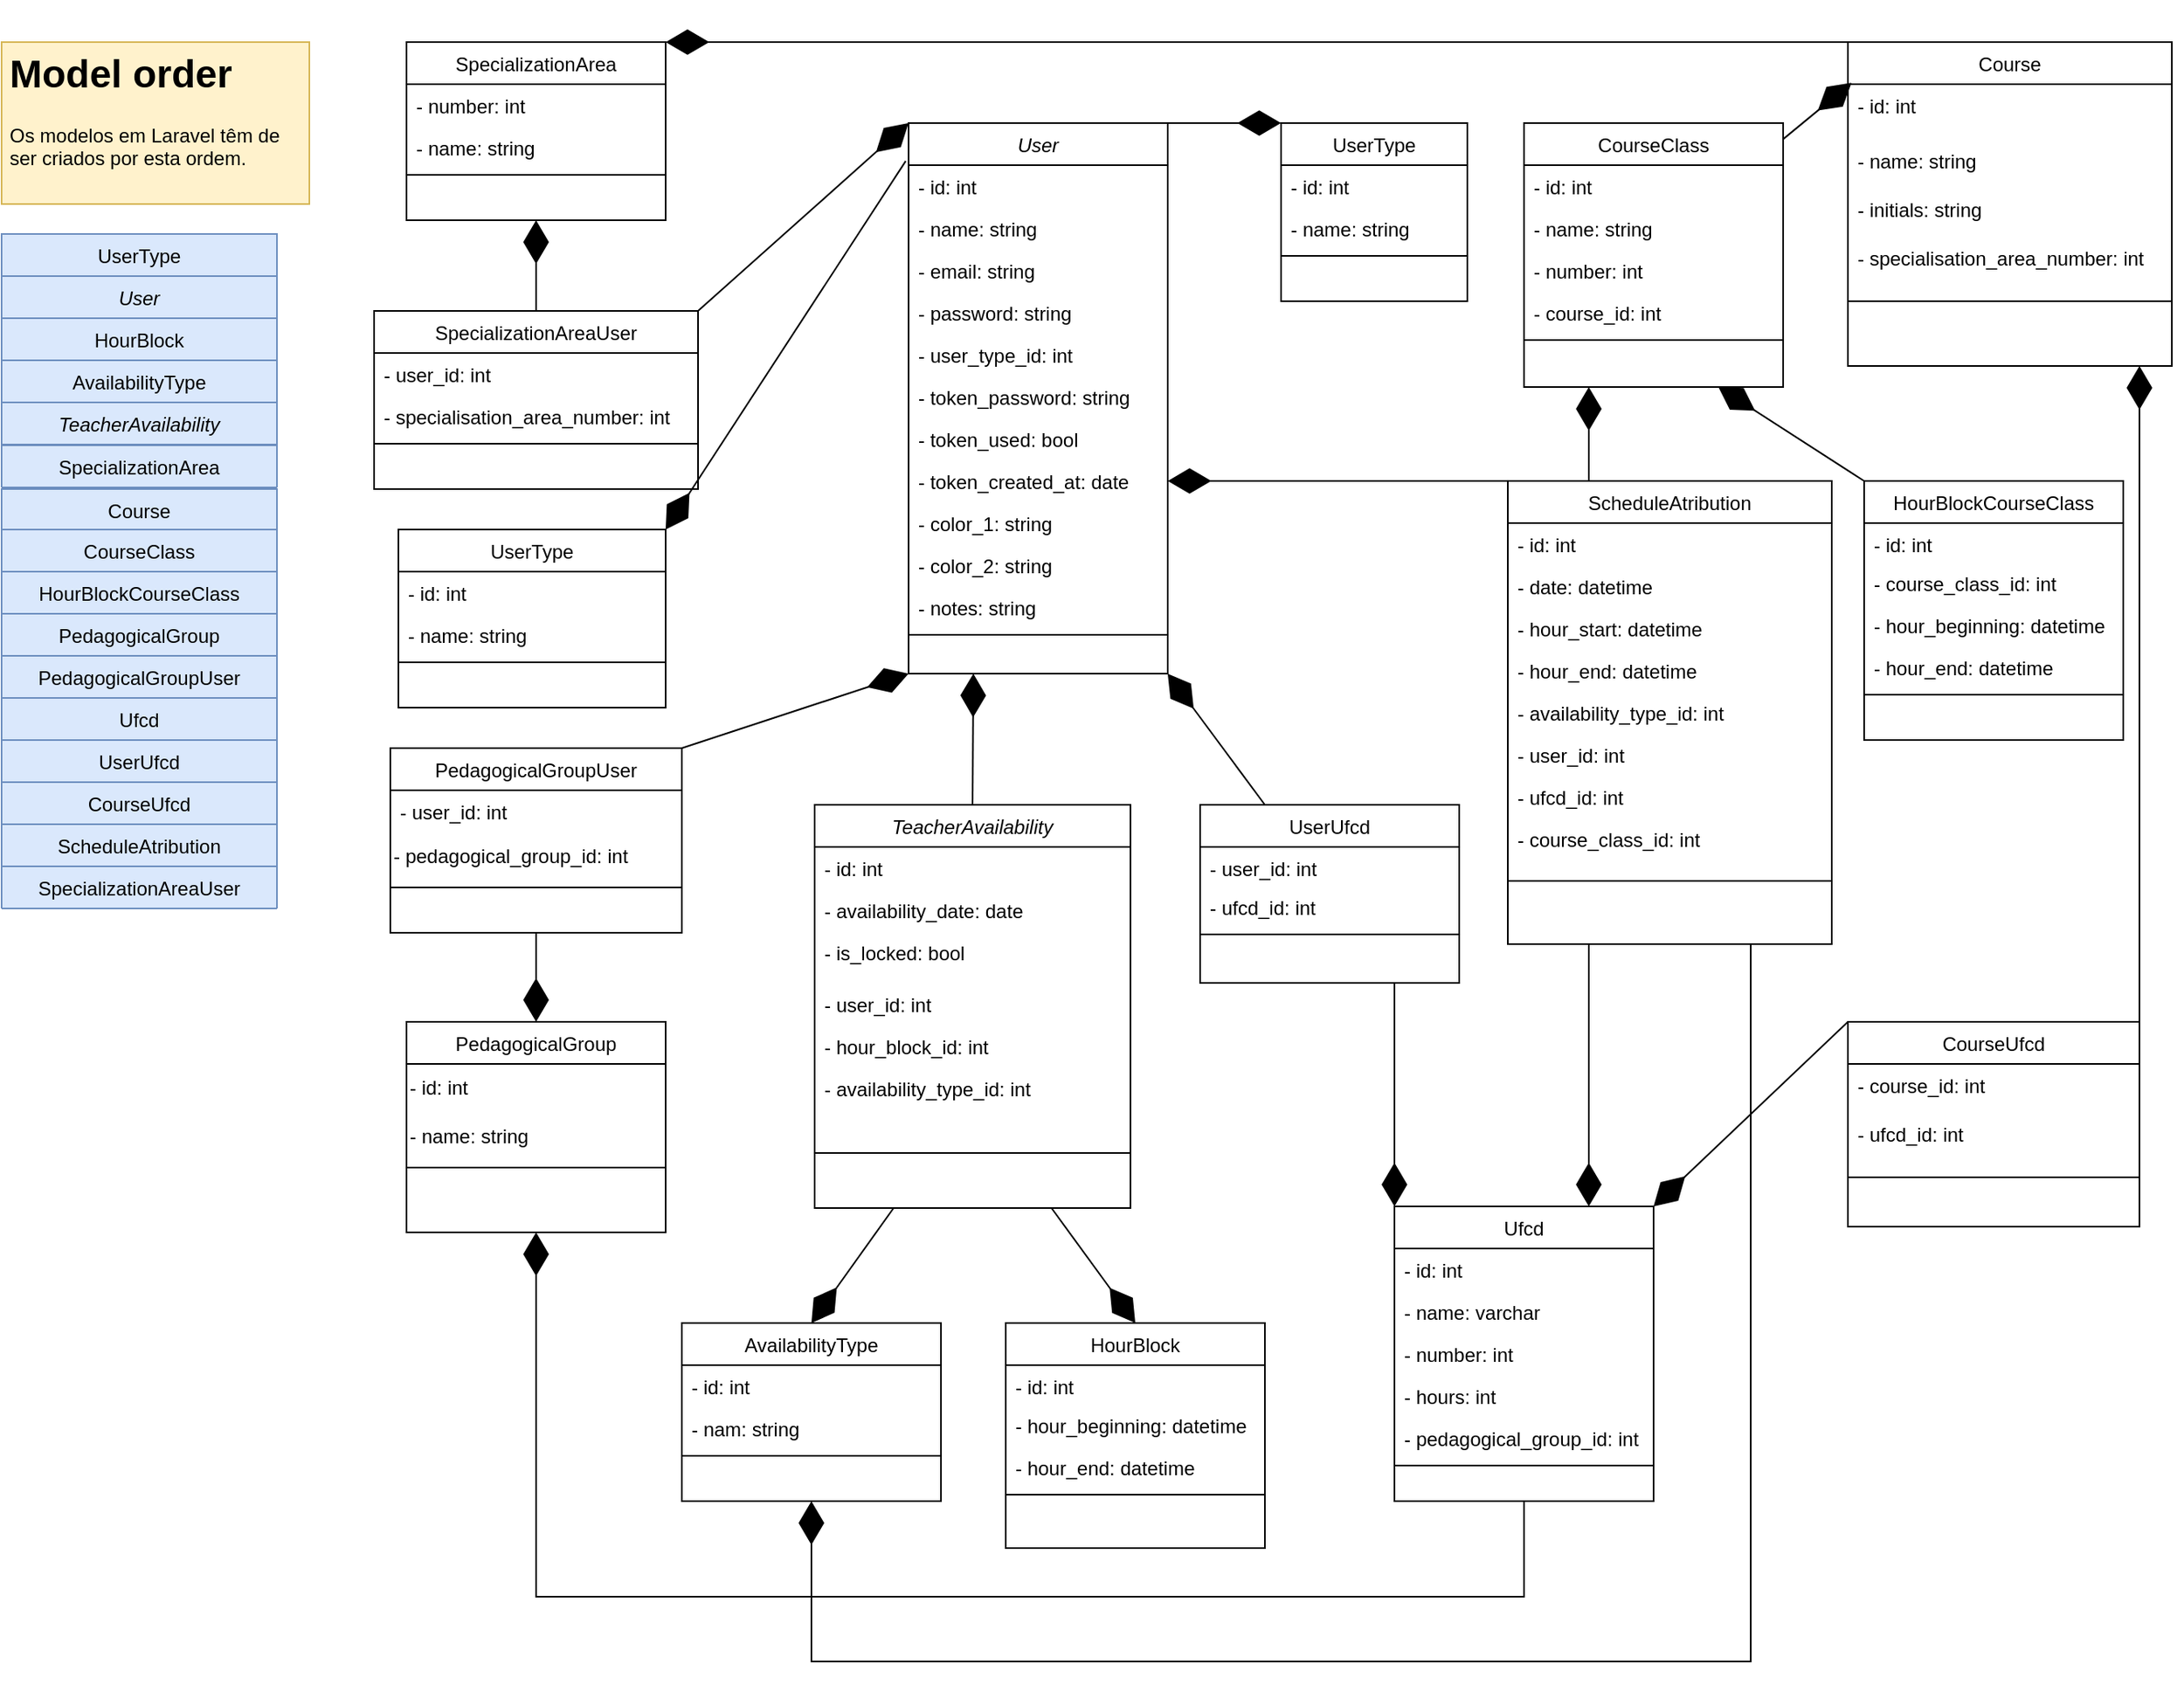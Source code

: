 <mxfile version="21.7.2" type="device">
  <diagram id="C5RBs43oDa-KdzZeNtuy" name="Page-1">
    <mxGraphModel dx="1593" dy="2080" grid="1" gridSize="10" guides="1" tooltips="1" connect="1" arrows="1" fold="1" page="1" pageScale="1" pageWidth="827" pageHeight="1169" math="0" shadow="0">
      <root>
        <mxCell id="WIyWlLk6GJQsqaUBKTNV-0" />
        <mxCell id="WIyWlLk6GJQsqaUBKTNV-1" parent="WIyWlLk6GJQsqaUBKTNV-0" />
        <mxCell id="zkfFHV4jXpPFQw0GAbJ--6" value="ScheduleAtribution" style="swimlane;fontStyle=0;align=center;verticalAlign=top;childLayout=stackLayout;horizontal=1;startSize=26;horizontalStack=0;resizeParent=1;resizeLast=0;collapsible=1;marginBottom=0;rounded=0;shadow=0;strokeWidth=1;" parent="WIyWlLk6GJQsqaUBKTNV-1" vertex="1">
          <mxGeometry x="1210" y="-849" width="200" height="286" as="geometry">
            <mxRectangle x="130" y="380" width="160" height="26" as="alternateBounds" />
          </mxGeometry>
        </mxCell>
        <mxCell id="zkfFHV4jXpPFQw0GAbJ--7" value="- id: int" style="text;align=left;verticalAlign=top;spacingLeft=4;spacingRight=4;overflow=hidden;rotatable=0;points=[[0,0.5],[1,0.5]];portConstraint=eastwest;" parent="zkfFHV4jXpPFQw0GAbJ--6" vertex="1">
          <mxGeometry y="26" width="200" height="26" as="geometry" />
        </mxCell>
        <mxCell id="1Ysb5wcZxNaZWGirDd5u-2" value="- date: datetime" style="text;align=left;verticalAlign=top;spacingLeft=4;spacingRight=4;overflow=hidden;rotatable=0;points=[[0,0.5],[1,0.5]];portConstraint=eastwest;rounded=0;shadow=0;html=0;" parent="zkfFHV4jXpPFQw0GAbJ--6" vertex="1">
          <mxGeometry y="52" width="200" height="26" as="geometry" />
        </mxCell>
        <mxCell id="zkfFHV4jXpPFQw0GAbJ--8" value="- hour_start: datetime" style="text;align=left;verticalAlign=top;spacingLeft=4;spacingRight=4;overflow=hidden;rotatable=0;points=[[0,0.5],[1,0.5]];portConstraint=eastwest;rounded=0;shadow=0;html=0;" parent="zkfFHV4jXpPFQw0GAbJ--6" vertex="1">
          <mxGeometry y="78" width="200" height="26" as="geometry" />
        </mxCell>
        <mxCell id="uwKohxWAHjOvvjuOZLJz-4" value="- hour_end: datetime" style="text;align=left;verticalAlign=top;spacingLeft=4;spacingRight=4;overflow=hidden;rotatable=0;points=[[0,0.5],[1,0.5]];portConstraint=eastwest;rounded=0;shadow=0;html=0;" parent="zkfFHV4jXpPFQw0GAbJ--6" vertex="1">
          <mxGeometry y="104" width="200" height="26" as="geometry" />
        </mxCell>
        <mxCell id="blowVpimQJgfHFu3aq48-7" value="- availability_type_id: int" style="text;align=left;verticalAlign=top;spacingLeft=4;spacingRight=4;overflow=hidden;rotatable=0;points=[[0,0.5],[1,0.5]];portConstraint=eastwest;rounded=0;shadow=0;html=0;" parent="zkfFHV4jXpPFQw0GAbJ--6" vertex="1">
          <mxGeometry y="130" width="200" height="26" as="geometry" />
        </mxCell>
        <mxCell id="awKy6bNK3U6Ne4K9uNtv-39" value="- user_id: int" style="text;align=left;verticalAlign=top;spacingLeft=4;spacingRight=4;overflow=hidden;rotatable=0;points=[[0,0.5],[1,0.5]];portConstraint=eastwest;rounded=0;shadow=0;html=0;" parent="zkfFHV4jXpPFQw0GAbJ--6" vertex="1">
          <mxGeometry y="156" width="200" height="26" as="geometry" />
        </mxCell>
        <mxCell id="awKy6bNK3U6Ne4K9uNtv-36" value="- ufcd_id: int" style="text;align=left;verticalAlign=top;spacingLeft=4;spacingRight=4;overflow=hidden;rotatable=0;points=[[0,0.5],[1,0.5]];portConstraint=eastwest;rounded=0;shadow=0;html=0;" parent="zkfFHV4jXpPFQw0GAbJ--6" vertex="1">
          <mxGeometry y="182" width="200" height="26" as="geometry" />
        </mxCell>
        <mxCell id="awKy6bNK3U6Ne4K9uNtv-35" value="- course_class_id: int" style="text;align=left;verticalAlign=top;spacingLeft=4;spacingRight=4;overflow=hidden;rotatable=0;points=[[0,0.5],[1,0.5]];portConstraint=eastwest;rounded=0;shadow=0;html=0;" parent="zkfFHV4jXpPFQw0GAbJ--6" vertex="1">
          <mxGeometry y="208" width="200" height="26" as="geometry" />
        </mxCell>
        <mxCell id="zkfFHV4jXpPFQw0GAbJ--9" value="" style="line;html=1;strokeWidth=1;align=left;verticalAlign=middle;spacingTop=-1;spacingLeft=3;spacingRight=3;rotatable=0;labelPosition=right;points=[];portConstraint=eastwest;" parent="zkfFHV4jXpPFQw0GAbJ--6" vertex="1">
          <mxGeometry y="234" width="200" height="26" as="geometry" />
        </mxCell>
        <mxCell id="zkfFHV4jXpPFQw0GAbJ--13" value="PedagogicalGroup" style="swimlane;fontStyle=0;align=center;verticalAlign=top;childLayout=stackLayout;horizontal=1;startSize=26;horizontalStack=0;resizeParent=1;resizeLast=0;collapsible=1;marginBottom=0;rounded=0;shadow=0;strokeWidth=1;" parent="WIyWlLk6GJQsqaUBKTNV-1" vertex="1">
          <mxGeometry x="530" y="-515" width="160" height="130" as="geometry">
            <mxRectangle x="340" y="380" width="170" height="26" as="alternateBounds" />
          </mxGeometry>
        </mxCell>
        <mxCell id="jHJUqvKcDwpoG7KgPXEZ-5" value="- id: int" style="text;html=1;align=left;verticalAlign=middle;resizable=0;points=[];autosize=1;strokeColor=none;fillColor=none;" parent="zkfFHV4jXpPFQw0GAbJ--13" vertex="1">
          <mxGeometry y="26" width="160" height="30" as="geometry" />
        </mxCell>
        <mxCell id="jHJUqvKcDwpoG7KgPXEZ-1" value="- name: string" style="text;html=1;align=left;verticalAlign=middle;resizable=0;points=[];autosize=1;strokeColor=none;fillColor=none;" parent="zkfFHV4jXpPFQw0GAbJ--13" vertex="1">
          <mxGeometry y="56" width="160" height="30" as="geometry" />
        </mxCell>
        <mxCell id="zkfFHV4jXpPFQw0GAbJ--15" value="" style="line;html=1;strokeWidth=1;align=left;verticalAlign=middle;spacingTop=-1;spacingLeft=3;spacingRight=3;rotatable=0;labelPosition=right;points=[];portConstraint=eastwest;" parent="zkfFHV4jXpPFQw0GAbJ--13" vertex="1">
          <mxGeometry y="86" width="160" height="8" as="geometry" />
        </mxCell>
        <mxCell id="zkfFHV4jXpPFQw0GAbJ--17" value="SpecializationArea" style="swimlane;fontStyle=0;align=center;verticalAlign=top;childLayout=stackLayout;horizontal=1;startSize=26;horizontalStack=0;resizeParent=1;resizeLast=0;collapsible=1;marginBottom=0;rounded=0;shadow=0;strokeWidth=1;" parent="WIyWlLk6GJQsqaUBKTNV-1" vertex="1">
          <mxGeometry x="530" y="-1120" width="160" height="110" as="geometry">
            <mxRectangle x="550" y="140" width="160" height="26" as="alternateBounds" />
          </mxGeometry>
        </mxCell>
        <mxCell id="zkfFHV4jXpPFQw0GAbJ--18" value="- number: int" style="text;align=left;verticalAlign=top;spacingLeft=4;spacingRight=4;overflow=hidden;rotatable=0;points=[[0,0.5],[1,0.5]];portConstraint=eastwest;" parent="zkfFHV4jXpPFQw0GAbJ--17" vertex="1">
          <mxGeometry y="26" width="160" height="26" as="geometry" />
        </mxCell>
        <mxCell id="zkfFHV4jXpPFQw0GAbJ--24" value="- name: string" style="text;align=left;verticalAlign=top;spacingLeft=4;spacingRight=4;overflow=hidden;rotatable=0;points=[[0,0.5],[1,0.5]];portConstraint=eastwest;" parent="zkfFHV4jXpPFQw0GAbJ--17" vertex="1">
          <mxGeometry y="52" width="160" height="26" as="geometry" />
        </mxCell>
        <mxCell id="zkfFHV4jXpPFQw0GAbJ--23" value="" style="line;html=1;strokeWidth=1;align=left;verticalAlign=middle;spacingTop=-1;spacingLeft=3;spacingRight=3;rotatable=0;labelPosition=right;points=[];portConstraint=eastwest;" parent="zkfFHV4jXpPFQw0GAbJ--17" vertex="1">
          <mxGeometry y="78" width="160" height="8" as="geometry" />
        </mxCell>
        <mxCell id="LtZa6qZEjwgRx2LmojuM-1" value="TeacherAvailability " style="swimlane;fontStyle=2;align=center;verticalAlign=top;childLayout=stackLayout;horizontal=1;startSize=26;horizontalStack=0;resizeParent=1;resizeLast=0;collapsible=1;marginBottom=0;rounded=0;shadow=0;strokeWidth=1;" parent="WIyWlLk6GJQsqaUBKTNV-1" vertex="1">
          <mxGeometry x="782" y="-649" width="195" height="249" as="geometry">
            <mxRectangle x="230" y="140" width="160" height="26" as="alternateBounds" />
          </mxGeometry>
        </mxCell>
        <mxCell id="LtZa6qZEjwgRx2LmojuM-2" value="- id: int" style="text;align=left;verticalAlign=top;spacingLeft=4;spacingRight=4;overflow=hidden;rotatable=0;points=[[0,0.5],[1,0.5]];portConstraint=eastwest;" parent="LtZa6qZEjwgRx2LmojuM-1" vertex="1">
          <mxGeometry y="26" width="195" height="26" as="geometry" />
        </mxCell>
        <mxCell id="LtZa6qZEjwgRx2LmojuM-3" value="- availability_date: date" style="text;align=left;verticalAlign=top;spacingLeft=4;spacingRight=4;overflow=hidden;rotatable=0;points=[[0,0.5],[1,0.5]];portConstraint=eastwest;rounded=0;shadow=0;html=0;" parent="LtZa6qZEjwgRx2LmojuM-1" vertex="1">
          <mxGeometry y="52" width="195" height="26" as="geometry" />
        </mxCell>
        <mxCell id="jHJUqvKcDwpoG7KgPXEZ-7" value="- is_locked: bool" style="text;align=left;verticalAlign=top;spacingLeft=4;spacingRight=4;overflow=hidden;rotatable=0;points=[[0,0.5],[1,0.5]];portConstraint=eastwest;rounded=0;shadow=0;html=0;" parent="LtZa6qZEjwgRx2LmojuM-1" vertex="1">
          <mxGeometry y="78" width="195" height="32" as="geometry" />
        </mxCell>
        <mxCell id="awKy6bNK3U6Ne4K9uNtv-238" value="- user_id: int" style="text;align=left;verticalAlign=top;spacingLeft=4;spacingRight=4;overflow=hidden;rotatable=0;points=[[0,0.5],[1,0.5]];portConstraint=eastwest;rounded=0;shadow=0;html=0;" parent="LtZa6qZEjwgRx2LmojuM-1" vertex="1">
          <mxGeometry y="110" width="195" height="26" as="geometry" />
        </mxCell>
        <mxCell id="awKy6bNK3U6Ne4K9uNtv-236" value="- hour_block_id: int" style="text;align=left;verticalAlign=top;spacingLeft=4;spacingRight=4;overflow=hidden;rotatable=0;points=[[0,0.5],[1,0.5]];portConstraint=eastwest;rounded=0;shadow=0;html=0;" parent="LtZa6qZEjwgRx2LmojuM-1" vertex="1">
          <mxGeometry y="136" width="195" height="26" as="geometry" />
        </mxCell>
        <mxCell id="awKy6bNK3U6Ne4K9uNtv-237" value="- availability_type_id: int" style="text;align=left;verticalAlign=top;spacingLeft=4;spacingRight=4;overflow=hidden;rotatable=0;points=[[0,0.5],[1,0.5]];portConstraint=eastwest;rounded=0;shadow=0;html=0;" parent="LtZa6qZEjwgRx2LmojuM-1" vertex="1">
          <mxGeometry y="162" width="195" height="26" as="geometry" />
        </mxCell>
        <mxCell id="LtZa6qZEjwgRx2LmojuM-5" value="" style="line;html=1;strokeWidth=1;align=left;verticalAlign=middle;spacingTop=-1;spacingLeft=3;spacingRight=3;rotatable=0;labelPosition=right;points=[];portConstraint=eastwest;" parent="LtZa6qZEjwgRx2LmojuM-1" vertex="1">
          <mxGeometry y="188" width="195" height="54" as="geometry" />
        </mxCell>
        <mxCell id="LtZa6qZEjwgRx2LmojuM-7" value="AvailabilityType" style="swimlane;fontStyle=0;align=center;verticalAlign=top;childLayout=stackLayout;horizontal=1;startSize=26;horizontalStack=0;resizeParent=1;resizeLast=0;collapsible=1;marginBottom=0;rounded=0;shadow=0;strokeWidth=1;" parent="WIyWlLk6GJQsqaUBKTNV-1" vertex="1">
          <mxGeometry x="700" y="-329" width="160" height="110" as="geometry">
            <mxRectangle x="340" y="380" width="170" height="26" as="alternateBounds" />
          </mxGeometry>
        </mxCell>
        <mxCell id="LtZa6qZEjwgRx2LmojuM-8" value="- id: int" style="text;align=left;verticalAlign=top;spacingLeft=4;spacingRight=4;overflow=hidden;rotatable=0;points=[[0,0.5],[1,0.5]];portConstraint=eastwest;" parent="LtZa6qZEjwgRx2LmojuM-7" vertex="1">
          <mxGeometry y="26" width="160" height="26" as="geometry" />
        </mxCell>
        <mxCell id="awKy6bNK3U6Ne4K9uNtv-76" value="- nam: string" style="text;align=left;verticalAlign=top;spacingLeft=4;spacingRight=4;overflow=hidden;rotatable=0;points=[[0,0.5],[1,0.5]];portConstraint=eastwest;" parent="LtZa6qZEjwgRx2LmojuM-7" vertex="1">
          <mxGeometry y="52" width="160" height="26" as="geometry" />
        </mxCell>
        <mxCell id="LtZa6qZEjwgRx2LmojuM-9" value="" style="line;html=1;strokeWidth=1;align=left;verticalAlign=middle;spacingTop=-1;spacingLeft=3;spacingRight=3;rotatable=0;labelPosition=right;points=[];portConstraint=eastwest;" parent="LtZa6qZEjwgRx2LmojuM-7" vertex="1">
          <mxGeometry y="78" width="160" height="8" as="geometry" />
        </mxCell>
        <mxCell id="LtZa6qZEjwgRx2LmojuM-10" value="HourBlock" style="swimlane;fontStyle=0;align=center;verticalAlign=top;childLayout=stackLayout;horizontal=1;startSize=26;horizontalStack=0;resizeParent=1;resizeLast=0;collapsible=1;marginBottom=0;rounded=0;shadow=0;strokeWidth=1;" parent="WIyWlLk6GJQsqaUBKTNV-1" vertex="1">
          <mxGeometry x="900" y="-329" width="160" height="139" as="geometry">
            <mxRectangle x="340" y="380" width="170" height="26" as="alternateBounds" />
          </mxGeometry>
        </mxCell>
        <mxCell id="LtZa6qZEjwgRx2LmojuM-11" value="- id: int" style="text;align=left;verticalAlign=top;spacingLeft=4;spacingRight=4;overflow=hidden;rotatable=0;points=[[0,0.5],[1,0.5]];portConstraint=eastwest;" parent="LtZa6qZEjwgRx2LmojuM-10" vertex="1">
          <mxGeometry y="26" width="160" height="24" as="geometry" />
        </mxCell>
        <mxCell id="1Ysb5wcZxNaZWGirDd5u-0" value="- hour_beginning: datetime" style="text;align=left;verticalAlign=top;spacingLeft=4;spacingRight=4;overflow=hidden;rotatable=0;points=[[0,0.5],[1,0.5]];portConstraint=eastwest;" parent="LtZa6qZEjwgRx2LmojuM-10" vertex="1">
          <mxGeometry y="50" width="160" height="26" as="geometry" />
        </mxCell>
        <mxCell id="uwKohxWAHjOvvjuOZLJz-6" value="- hour_end: datetime" style="text;align=left;verticalAlign=top;spacingLeft=4;spacingRight=4;overflow=hidden;rotatable=0;points=[[0,0.5],[1,0.5]];portConstraint=eastwest;" parent="LtZa6qZEjwgRx2LmojuM-10" vertex="1">
          <mxGeometry y="76" width="160" height="26" as="geometry" />
        </mxCell>
        <mxCell id="LtZa6qZEjwgRx2LmojuM-12" value="" style="line;html=1;strokeWidth=1;align=left;verticalAlign=middle;spacingTop=-1;spacingLeft=3;spacingRight=3;rotatable=0;labelPosition=right;points=[];portConstraint=eastwest;" parent="LtZa6qZEjwgRx2LmojuM-10" vertex="1">
          <mxGeometry y="102" width="160" height="8" as="geometry" />
        </mxCell>
        <mxCell id="LtZa6qZEjwgRx2LmojuM-13" value="Ufcd" style="swimlane;fontStyle=0;align=center;verticalAlign=top;childLayout=stackLayout;horizontal=1;startSize=26;horizontalStack=0;resizeParent=1;resizeLast=0;collapsible=1;marginBottom=0;rounded=0;shadow=0;strokeWidth=1;" parent="WIyWlLk6GJQsqaUBKTNV-1" vertex="1">
          <mxGeometry x="1140" y="-401" width="160" height="182" as="geometry">
            <mxRectangle x="340" y="380" width="170" height="26" as="alternateBounds" />
          </mxGeometry>
        </mxCell>
        <mxCell id="LtZa6qZEjwgRx2LmojuM-14" value="- id: int" style="text;align=left;verticalAlign=top;spacingLeft=4;spacingRight=4;overflow=hidden;rotatable=0;points=[[0,0.5],[1,0.5]];portConstraint=eastwest;" parent="LtZa6qZEjwgRx2LmojuM-13" vertex="1">
          <mxGeometry y="26" width="160" height="26" as="geometry" />
        </mxCell>
        <mxCell id="blowVpimQJgfHFu3aq48-3" value="- name: varchar" style="text;align=left;verticalAlign=top;spacingLeft=4;spacingRight=4;overflow=hidden;rotatable=0;points=[[0,0.5],[1,0.5]];portConstraint=eastwest;" parent="LtZa6qZEjwgRx2LmojuM-13" vertex="1">
          <mxGeometry y="52" width="160" height="26" as="geometry" />
        </mxCell>
        <mxCell id="blowVpimQJgfHFu3aq48-4" value="- number: int" style="text;align=left;verticalAlign=top;spacingLeft=4;spacingRight=4;overflow=hidden;rotatable=0;points=[[0,0.5],[1,0.5]];portConstraint=eastwest;" parent="LtZa6qZEjwgRx2LmojuM-13" vertex="1">
          <mxGeometry y="78" width="160" height="26" as="geometry" />
        </mxCell>
        <mxCell id="blowVpimQJgfHFu3aq48-5" value="- hours: int" style="text;align=left;verticalAlign=top;spacingLeft=4;spacingRight=4;overflow=hidden;rotatable=0;points=[[0,0.5],[1,0.5]];portConstraint=eastwest;" parent="LtZa6qZEjwgRx2LmojuM-13" vertex="1">
          <mxGeometry y="104" width="160" height="26" as="geometry" />
        </mxCell>
        <mxCell id="blowVpimQJgfHFu3aq48-6" value="- pedagogical_group_id: int" style="text;align=left;verticalAlign=top;spacingLeft=4;spacingRight=4;overflow=hidden;rotatable=0;points=[[0,0.5],[1,0.5]];portConstraint=eastwest;" parent="LtZa6qZEjwgRx2LmojuM-13" vertex="1">
          <mxGeometry y="130" width="160" height="26" as="geometry" />
        </mxCell>
        <mxCell id="LtZa6qZEjwgRx2LmojuM-15" value="" style="line;html=1;strokeWidth=1;align=left;verticalAlign=middle;spacingTop=-1;spacingLeft=3;spacingRight=3;rotatable=0;labelPosition=right;points=[];portConstraint=eastwest;" parent="LtZa6qZEjwgRx2LmojuM-13" vertex="1">
          <mxGeometry y="156" width="160" height="8" as="geometry" />
        </mxCell>
        <mxCell id="LtZa6qZEjwgRx2LmojuM-16" value="CourseClass" style="swimlane;fontStyle=0;align=center;verticalAlign=top;childLayout=stackLayout;horizontal=1;startSize=26;horizontalStack=0;resizeParent=1;resizeLast=0;collapsible=1;marginBottom=0;rounded=0;shadow=0;strokeWidth=1;" parent="WIyWlLk6GJQsqaUBKTNV-1" vertex="1">
          <mxGeometry x="1220" y="-1070" width="160" height="163" as="geometry">
            <mxRectangle x="340" y="380" width="170" height="26" as="alternateBounds" />
          </mxGeometry>
        </mxCell>
        <mxCell id="LtZa6qZEjwgRx2LmojuM-17" value="- id: int&#xa;" style="text;align=left;verticalAlign=top;spacingLeft=4;spacingRight=4;overflow=hidden;rotatable=0;points=[[0,0.5],[1,0.5]];portConstraint=eastwest;" parent="LtZa6qZEjwgRx2LmojuM-16" vertex="1">
          <mxGeometry y="26" width="160" height="26" as="geometry" />
        </mxCell>
        <mxCell id="awKy6bNK3U6Ne4K9uNtv-26" value="- name: string&#xa;" style="text;align=left;verticalAlign=top;spacingLeft=4;spacingRight=4;overflow=hidden;rotatable=0;points=[[0,0.5],[1,0.5]];portConstraint=eastwest;" parent="LtZa6qZEjwgRx2LmojuM-16" vertex="1">
          <mxGeometry y="52" width="160" height="26" as="geometry" />
        </mxCell>
        <mxCell id="uwKohxWAHjOvvjuOZLJz-1" value="- number: int" style="text;align=left;verticalAlign=top;spacingLeft=4;spacingRight=4;overflow=hidden;rotatable=0;points=[[0,0.5],[1,0.5]];portConstraint=eastwest;" parent="LtZa6qZEjwgRx2LmojuM-16" vertex="1">
          <mxGeometry y="78" width="160" height="26" as="geometry" />
        </mxCell>
        <mxCell id="uwKohxWAHjOvvjuOZLJz-3" value="- course_id: int" style="text;align=left;verticalAlign=top;spacingLeft=4;spacingRight=4;overflow=hidden;rotatable=0;points=[[0,0.5],[1,0.5]];portConstraint=eastwest;" parent="LtZa6qZEjwgRx2LmojuM-16" vertex="1">
          <mxGeometry y="104" width="160" height="26" as="geometry" />
        </mxCell>
        <mxCell id="LtZa6qZEjwgRx2LmojuM-18" value="" style="line;html=1;strokeWidth=1;align=left;verticalAlign=middle;spacingTop=-1;spacingLeft=3;spacingRight=3;rotatable=0;labelPosition=right;points=[];portConstraint=eastwest;" parent="LtZa6qZEjwgRx2LmojuM-16" vertex="1">
          <mxGeometry y="130" width="160" height="8" as="geometry" />
        </mxCell>
        <mxCell id="LtZa6qZEjwgRx2LmojuM-19" value="Course" style="swimlane;fontStyle=0;align=center;verticalAlign=top;childLayout=stackLayout;horizontal=1;startSize=26;horizontalStack=0;resizeParent=1;resizeLast=0;collapsible=1;marginBottom=0;rounded=0;shadow=0;strokeWidth=1;" parent="WIyWlLk6GJQsqaUBKTNV-1" vertex="1">
          <mxGeometry x="1420" y="-1120" width="200" height="200" as="geometry">
            <mxRectangle x="340" y="380" width="170" height="26" as="alternateBounds" />
          </mxGeometry>
        </mxCell>
        <mxCell id="LtZa6qZEjwgRx2LmojuM-20" value="- id: int    " style="text;align=left;verticalAlign=top;spacingLeft=4;spacingRight=4;overflow=hidden;rotatable=0;points=[[0,0.5],[1,0.5]];portConstraint=eastwest;" parent="LtZa6qZEjwgRx2LmojuM-19" vertex="1">
          <mxGeometry y="26" width="200" height="34" as="geometry" />
        </mxCell>
        <mxCell id="blowVpimQJgfHFu3aq48-0" value="- name: string" style="text;align=left;verticalAlign=top;spacingLeft=4;spacingRight=4;overflow=hidden;rotatable=0;points=[[0,0.5],[1,0.5]];portConstraint=eastwest;" parent="LtZa6qZEjwgRx2LmojuM-19" vertex="1">
          <mxGeometry y="60" width="200" height="30" as="geometry" />
        </mxCell>
        <mxCell id="1Ysb5wcZxNaZWGirDd5u-3" value="- initials: string" style="text;align=left;verticalAlign=top;spacingLeft=4;spacingRight=4;overflow=hidden;rotatable=0;points=[[0,0.5],[1,0.5]];portConstraint=eastwest;" parent="LtZa6qZEjwgRx2LmojuM-19" vertex="1">
          <mxGeometry y="90" width="200" height="30" as="geometry" />
        </mxCell>
        <mxCell id="uwKohxWAHjOvvjuOZLJz-8" value="- specialisation_area_number: int" style="text;align=left;verticalAlign=top;spacingLeft=4;spacingRight=4;overflow=hidden;rotatable=0;points=[[0,0.5],[1,0.5]];portConstraint=eastwest;" parent="LtZa6qZEjwgRx2LmojuM-19" vertex="1">
          <mxGeometry y="120" width="200" height="30" as="geometry" />
        </mxCell>
        <mxCell id="LtZa6qZEjwgRx2LmojuM-21" value="" style="line;html=1;strokeWidth=1;align=left;verticalAlign=middle;spacingTop=-1;spacingLeft=3;spacingRight=3;rotatable=0;labelPosition=right;points=[];portConstraint=eastwest;" parent="LtZa6qZEjwgRx2LmojuM-19" vertex="1">
          <mxGeometry y="150" width="200" height="20" as="geometry" />
        </mxCell>
        <mxCell id="zkfFHV4jXpPFQw0GAbJ--0" value="User" style="swimlane;fontStyle=2;align=center;verticalAlign=top;childLayout=stackLayout;horizontal=1;startSize=26;horizontalStack=0;resizeParent=1;resizeLast=0;collapsible=1;marginBottom=0;rounded=0;shadow=0;strokeWidth=1;" parent="WIyWlLk6GJQsqaUBKTNV-1" vertex="1">
          <mxGeometry x="840" y="-1070" width="160" height="340" as="geometry">
            <mxRectangle x="230" y="140" width="160" height="26" as="alternateBounds" />
          </mxGeometry>
        </mxCell>
        <mxCell id="zkfFHV4jXpPFQw0GAbJ--1" value="- id: int" style="text;align=left;verticalAlign=top;spacingLeft=4;spacingRight=4;overflow=hidden;rotatable=0;points=[[0,0.5],[1,0.5]];portConstraint=eastwest;" parent="zkfFHV4jXpPFQw0GAbJ--0" vertex="1">
          <mxGeometry y="26" width="160" height="26" as="geometry" />
        </mxCell>
        <mxCell id="SwSNHOkzyelOd3VxYM5m-2" value="- name: string" style="text;align=left;verticalAlign=top;spacingLeft=4;spacingRight=4;overflow=hidden;rotatable=0;points=[[0,0.5],[1,0.5]];portConstraint=eastwest;rounded=0;shadow=0;html=0;" parent="zkfFHV4jXpPFQw0GAbJ--0" vertex="1">
          <mxGeometry y="52" width="160" height="26" as="geometry" />
        </mxCell>
        <mxCell id="awKy6bNK3U6Ne4K9uNtv-0" value="- email: string" style="text;align=left;verticalAlign=top;spacingLeft=4;spacingRight=4;overflow=hidden;rotatable=0;points=[[0,0.5],[1,0.5]];portConstraint=eastwest;rounded=0;shadow=0;html=0;" parent="zkfFHV4jXpPFQw0GAbJ--0" vertex="1">
          <mxGeometry y="78" width="160" height="26" as="geometry" />
        </mxCell>
        <mxCell id="awKy6bNK3U6Ne4K9uNtv-8" value="- password: string" style="text;align=left;verticalAlign=top;spacingLeft=4;spacingRight=4;overflow=hidden;rotatable=0;points=[[0,0.5],[1,0.5]];portConstraint=eastwest;rounded=0;shadow=0;html=0;" parent="zkfFHV4jXpPFQw0GAbJ--0" vertex="1">
          <mxGeometry y="104" width="160" height="26" as="geometry" />
        </mxCell>
        <mxCell id="awKy6bNK3U6Ne4K9uNtv-281" value="- user_type_id: int" style="text;align=left;verticalAlign=top;spacingLeft=4;spacingRight=4;overflow=hidden;rotatable=0;points=[[0,0.5],[1,0.5]];portConstraint=eastwest;rounded=0;shadow=0;html=0;" parent="zkfFHV4jXpPFQw0GAbJ--0" vertex="1">
          <mxGeometry y="130" width="160" height="26" as="geometry" />
        </mxCell>
        <mxCell id="Z3VJuawiQVvA8Trn1pHW-3" value="- token_password: string" style="text;align=left;verticalAlign=top;spacingLeft=4;spacingRight=4;overflow=hidden;rotatable=0;points=[[0,0.5],[1,0.5]];portConstraint=eastwest;rounded=0;shadow=0;html=0;" parent="zkfFHV4jXpPFQw0GAbJ--0" vertex="1">
          <mxGeometry y="156" width="160" height="26" as="geometry" />
        </mxCell>
        <mxCell id="Z3VJuawiQVvA8Trn1pHW-5" value="- token_used: bool" style="text;align=left;verticalAlign=top;spacingLeft=4;spacingRight=4;overflow=hidden;rotatable=0;points=[[0,0.5],[1,0.5]];portConstraint=eastwest;rounded=0;shadow=0;html=0;" parent="zkfFHV4jXpPFQw0GAbJ--0" vertex="1">
          <mxGeometry y="182" width="160" height="26" as="geometry" />
        </mxCell>
        <mxCell id="Z3VJuawiQVvA8Trn1pHW-2" value="- token_created_at: date" style="text;align=left;verticalAlign=top;spacingLeft=4;spacingRight=4;overflow=hidden;rotatable=0;points=[[0,0.5],[1,0.5]];portConstraint=eastwest;rounded=0;shadow=0;html=0;" parent="zkfFHV4jXpPFQw0GAbJ--0" vertex="1">
          <mxGeometry y="208" width="160" height="26" as="geometry" />
        </mxCell>
        <mxCell id="zkfFHV4jXpPFQw0GAbJ--3" value="- color_1: string" style="text;align=left;verticalAlign=top;spacingLeft=4;spacingRight=4;overflow=hidden;rotatable=0;points=[[0,0.5],[1,0.5]];portConstraint=eastwest;rounded=0;shadow=0;html=0;" parent="zkfFHV4jXpPFQw0GAbJ--0" vertex="1">
          <mxGeometry y="234" width="160" height="26" as="geometry" />
        </mxCell>
        <mxCell id="awKy6bNK3U6Ne4K9uNtv-9" value="- color_2: string" style="text;align=left;verticalAlign=top;spacingLeft=4;spacingRight=4;overflow=hidden;rotatable=0;points=[[0,0.5],[1,0.5]];portConstraint=eastwest;rounded=0;shadow=0;html=0;" parent="zkfFHV4jXpPFQw0GAbJ--0" vertex="1">
          <mxGeometry y="260" width="160" height="26" as="geometry" />
        </mxCell>
        <mxCell id="GsD1CoGqFvcmcI04HkCD-0" value="- notes: string" style="text;align=left;verticalAlign=top;spacingLeft=4;spacingRight=4;overflow=hidden;rotatable=0;points=[[0,0.5],[1,0.5]];portConstraint=eastwest;rounded=0;shadow=0;html=0;" parent="zkfFHV4jXpPFQw0GAbJ--0" vertex="1">
          <mxGeometry y="286" width="160" height="26" as="geometry" />
        </mxCell>
        <mxCell id="zkfFHV4jXpPFQw0GAbJ--4" value="" style="line;html=1;strokeWidth=1;align=left;verticalAlign=middle;spacingTop=-1;spacingLeft=3;spacingRight=3;rotatable=0;labelPosition=right;points=[];portConstraint=eastwest;" parent="zkfFHV4jXpPFQw0GAbJ--0" vertex="1">
          <mxGeometry y="312" width="160" height="8" as="geometry" />
        </mxCell>
        <mxCell id="awKy6bNK3U6Ne4K9uNtv-23" value="" style="endArrow=diamondThin;endFill=1;endSize=24;html=1;rounded=0;exitX=0.25;exitY=0;exitDx=0;exitDy=0;entryX=0.25;entryY=1;entryDx=0;entryDy=0;" parent="WIyWlLk6GJQsqaUBKTNV-1" source="zkfFHV4jXpPFQw0GAbJ--6" target="LtZa6qZEjwgRx2LmojuM-16" edge="1">
          <mxGeometry width="160" relative="1" as="geometry">
            <mxPoint x="1279.2" y="-843.816" as="sourcePoint" />
            <mxPoint x="1400" y="-870" as="targetPoint" />
          </mxGeometry>
        </mxCell>
        <mxCell id="awKy6bNK3U6Ne4K9uNtv-27" value="" style="endArrow=diamondThin;endFill=1;endSize=24;html=1;rounded=0;entryX=0.75;entryY=0;entryDx=0;entryDy=0;exitX=0.25;exitY=1;exitDx=0;exitDy=0;" parent="WIyWlLk6GJQsqaUBKTNV-1" source="zkfFHV4jXpPFQw0GAbJ--6" target="LtZa6qZEjwgRx2LmojuM-13" edge="1">
          <mxGeometry width="160" relative="1" as="geometry">
            <mxPoint x="1260" y="-560" as="sourcePoint" />
            <mxPoint x="750" y="-1210" as="targetPoint" />
          </mxGeometry>
        </mxCell>
        <mxCell id="awKy6bNK3U6Ne4K9uNtv-29" value="" style="endArrow=diamondThin;endFill=1;endSize=24;html=1;rounded=0;entryX=1;entryY=0;entryDx=0;entryDy=0;exitX=0;exitY=0;exitDx=0;exitDy=0;" parent="WIyWlLk6GJQsqaUBKTNV-1" source="LtZa6qZEjwgRx2LmojuM-19" target="zkfFHV4jXpPFQw0GAbJ--17" edge="1">
          <mxGeometry width="160" relative="1" as="geometry">
            <mxPoint x="590" y="-1210" as="sourcePoint" />
            <mxPoint x="750" y="-1210" as="targetPoint" />
          </mxGeometry>
        </mxCell>
        <mxCell id="awKy6bNK3U6Ne4K9uNtv-30" value="" style="endArrow=diamondThin;endFill=1;endSize=24;html=1;rounded=0;entryX=0.011;entryY=-0.025;entryDx=0;entryDy=0;exitX=1;exitY=0.061;exitDx=0;exitDy=0;exitPerimeter=0;entryPerimeter=0;" parent="WIyWlLk6GJQsqaUBKTNV-1" source="LtZa6qZEjwgRx2LmojuM-16" target="LtZa6qZEjwgRx2LmojuM-20" edge="1">
          <mxGeometry width="160" relative="1" as="geometry">
            <mxPoint x="590" y="-1210" as="sourcePoint" />
            <mxPoint x="1440" y="-940" as="targetPoint" />
          </mxGeometry>
        </mxCell>
        <mxCell id="awKy6bNK3U6Ne4K9uNtv-38" value="" style="endArrow=diamondThin;endFill=1;endSize=24;html=1;rounded=0;exitX=0;exitY=0;exitDx=0;exitDy=0;entryX=1;entryY=0.5;entryDx=0;entryDy=0;" parent="WIyWlLk6GJQsqaUBKTNV-1" source="zkfFHV4jXpPFQw0GAbJ--6" target="Z3VJuawiQVvA8Trn1pHW-2" edge="1">
          <mxGeometry width="160" relative="1" as="geometry">
            <mxPoint x="1600" y="-697" as="sourcePoint" />
            <mxPoint x="1310" y="-844" as="targetPoint" />
          </mxGeometry>
        </mxCell>
        <mxCell id="awKy6bNK3U6Ne4K9uNtv-40" value="CourseUfcd" style="swimlane;fontStyle=0;align=center;verticalAlign=top;childLayout=stackLayout;horizontal=1;startSize=26;horizontalStack=0;resizeParent=1;resizeLast=0;collapsible=1;marginBottom=0;rounded=0;shadow=0;strokeWidth=1;" parent="WIyWlLk6GJQsqaUBKTNV-1" vertex="1">
          <mxGeometry x="1420" y="-515" width="180" height="126.5" as="geometry">
            <mxRectangle x="340" y="380" width="170" height="26" as="alternateBounds" />
          </mxGeometry>
        </mxCell>
        <mxCell id="awKy6bNK3U6Ne4K9uNtv-42" value="- course_id: int" style="text;align=left;verticalAlign=top;spacingLeft=4;spacingRight=4;overflow=hidden;rotatable=0;points=[[0,0.5],[1,0.5]];portConstraint=eastwest;" parent="awKy6bNK3U6Ne4K9uNtv-40" vertex="1">
          <mxGeometry y="26" width="180" height="30" as="geometry" />
        </mxCell>
        <mxCell id="awKy6bNK3U6Ne4K9uNtv-43" value="- ufcd_id: int" style="text;align=left;verticalAlign=top;spacingLeft=4;spacingRight=4;overflow=hidden;rotatable=0;points=[[0,0.5],[1,0.5]];portConstraint=eastwest;" parent="awKy6bNK3U6Ne4K9uNtv-40" vertex="1">
          <mxGeometry y="56" width="180" height="30" as="geometry" />
        </mxCell>
        <mxCell id="awKy6bNK3U6Ne4K9uNtv-45" value="" style="line;html=1;strokeWidth=1;align=left;verticalAlign=middle;spacingTop=-1;spacingLeft=3;spacingRight=3;rotatable=0;labelPosition=right;points=[];portConstraint=eastwest;" parent="awKy6bNK3U6Ne4K9uNtv-40" vertex="1">
          <mxGeometry y="86" width="180" height="20" as="geometry" />
        </mxCell>
        <mxCell id="awKy6bNK3U6Ne4K9uNtv-53" value="" style="endArrow=diamondThin;endFill=1;endSize=24;html=1;rounded=0;exitX=1;exitY=0;exitDx=0;exitDy=0;" parent="WIyWlLk6GJQsqaUBKTNV-1" source="awKy6bNK3U6Ne4K9uNtv-40" edge="1">
          <mxGeometry width="160" relative="1" as="geometry">
            <mxPoint x="1570" y="-1240" as="sourcePoint" />
            <mxPoint x="1600" y="-920" as="targetPoint" />
          </mxGeometry>
        </mxCell>
        <mxCell id="awKy6bNK3U6Ne4K9uNtv-54" value="" style="endArrow=diamondThin;endFill=1;endSize=24;html=1;rounded=0;strokeWidth=1;entryX=1;entryY=0;entryDx=0;entryDy=0;exitX=0;exitY=0;exitDx=0;exitDy=0;" parent="WIyWlLk6GJQsqaUBKTNV-1" source="awKy6bNK3U6Ne4K9uNtv-40" target="LtZa6qZEjwgRx2LmojuM-13" edge="1">
          <mxGeometry width="160" relative="1" as="geometry">
            <mxPoint x="1330" y="-400" as="sourcePoint" />
            <mxPoint x="1910" y="-930" as="targetPoint" />
          </mxGeometry>
        </mxCell>
        <mxCell id="awKy6bNK3U6Ne4K9uNtv-57" value="PedagogicalGroupUser" style="swimlane;fontStyle=0;align=center;verticalAlign=top;childLayout=stackLayout;horizontal=1;startSize=26;horizontalStack=0;resizeParent=1;resizeLast=0;collapsible=1;marginBottom=0;rounded=0;shadow=0;strokeWidth=1;" parent="WIyWlLk6GJQsqaUBKTNV-1" vertex="1">
          <mxGeometry x="520" y="-684" width="180" height="114" as="geometry">
            <mxRectangle x="340" y="380" width="170" height="26" as="alternateBounds" />
          </mxGeometry>
        </mxCell>
        <mxCell id="awKy6bNK3U6Ne4K9uNtv-67" value="- user_id: int" style="text;align=left;verticalAlign=top;spacingLeft=4;spacingRight=4;overflow=hidden;rotatable=0;points=[[0,0.5],[1,0.5]];portConstraint=eastwest;" parent="awKy6bNK3U6Ne4K9uNtv-57" vertex="1">
          <mxGeometry y="26" width="180" height="26" as="geometry" />
        </mxCell>
        <mxCell id="awKy6bNK3U6Ne4K9uNtv-66" value="- pedagogical_group_id: int" style="text;html=1;align=left;verticalAlign=middle;resizable=0;points=[];autosize=1;strokeColor=none;fillColor=none;" parent="awKy6bNK3U6Ne4K9uNtv-57" vertex="1">
          <mxGeometry y="52" width="180" height="30" as="geometry" />
        </mxCell>
        <mxCell id="awKy6bNK3U6Ne4K9uNtv-60" value="" style="line;html=1;strokeWidth=1;align=left;verticalAlign=middle;spacingTop=-1;spacingLeft=3;spacingRight=3;rotatable=0;labelPosition=right;points=[];portConstraint=eastwest;" parent="awKy6bNK3U6Ne4K9uNtv-57" vertex="1">
          <mxGeometry y="82" width="180" height="8" as="geometry" />
        </mxCell>
        <mxCell id="awKy6bNK3U6Ne4K9uNtv-61" value="SpecializationAreaUser" style="swimlane;fontStyle=0;align=center;verticalAlign=top;childLayout=stackLayout;horizontal=1;startSize=26;horizontalStack=0;resizeParent=1;resizeLast=0;collapsible=1;marginBottom=0;rounded=0;shadow=0;strokeWidth=1;" parent="WIyWlLk6GJQsqaUBKTNV-1" vertex="1">
          <mxGeometry x="510" y="-954" width="200" height="110" as="geometry">
            <mxRectangle x="550" y="140" width="160" height="26" as="alternateBounds" />
          </mxGeometry>
        </mxCell>
        <mxCell id="awKy6bNK3U6Ne4K9uNtv-65" value="- user_id: int" style="text;align=left;verticalAlign=top;spacingLeft=4;spacingRight=4;overflow=hidden;rotatable=0;points=[[0,0.5],[1,0.5]];portConstraint=eastwest;" parent="awKy6bNK3U6Ne4K9uNtv-61" vertex="1">
          <mxGeometry y="26" width="200" height="26" as="geometry" />
        </mxCell>
        <mxCell id="awKy6bNK3U6Ne4K9uNtv-62" value="- specialisation_area_number: int" style="text;align=left;verticalAlign=top;spacingLeft=4;spacingRight=4;overflow=hidden;rotatable=0;points=[[0,0.5],[1,0.5]];portConstraint=eastwest;" parent="awKy6bNK3U6Ne4K9uNtv-61" vertex="1">
          <mxGeometry y="52" width="200" height="26" as="geometry" />
        </mxCell>
        <mxCell id="awKy6bNK3U6Ne4K9uNtv-64" value="" style="line;html=1;strokeWidth=1;align=left;verticalAlign=middle;spacingTop=-1;spacingLeft=3;spacingRight=3;rotatable=0;labelPosition=right;points=[];portConstraint=eastwest;" parent="awKy6bNK3U6Ne4K9uNtv-61" vertex="1">
          <mxGeometry y="78" width="200" height="8" as="geometry" />
        </mxCell>
        <mxCell id="awKy6bNK3U6Ne4K9uNtv-68" value="" style="endArrow=diamondThin;endFill=1;endSize=24;html=1;rounded=0;entryX=0;entryY=0;entryDx=0;entryDy=0;exitX=1;exitY=0;exitDx=0;exitDy=0;" parent="WIyWlLk6GJQsqaUBKTNV-1" source="awKy6bNK3U6Ne4K9uNtv-61" target="zkfFHV4jXpPFQw0GAbJ--0" edge="1">
          <mxGeometry width="160" relative="1" as="geometry">
            <mxPoint x="590" y="-1210" as="sourcePoint" />
            <mxPoint x="750" y="-1210" as="targetPoint" />
          </mxGeometry>
        </mxCell>
        <mxCell id="awKy6bNK3U6Ne4K9uNtv-69" value="" style="endArrow=diamondThin;endFill=1;endSize=24;html=1;rounded=0;entryX=0.5;entryY=1;entryDx=0;entryDy=0;exitX=0.5;exitY=0;exitDx=0;exitDy=0;" parent="WIyWlLk6GJQsqaUBKTNV-1" source="awKy6bNK3U6Ne4K9uNtv-61" target="zkfFHV4jXpPFQw0GAbJ--17" edge="1">
          <mxGeometry width="160" relative="1" as="geometry">
            <mxPoint x="720" y="-830" as="sourcePoint" />
            <mxPoint x="850" y="-865" as="targetPoint" />
          </mxGeometry>
        </mxCell>
        <mxCell id="awKy6bNK3U6Ne4K9uNtv-70" value="" style="endArrow=diamondThin;endFill=1;endSize=24;html=1;rounded=0;entryX=0.5;entryY=0;entryDx=0;entryDy=0;exitX=0.5;exitY=1;exitDx=0;exitDy=0;" parent="WIyWlLk6GJQsqaUBKTNV-1" source="awKy6bNK3U6Ne4K9uNtv-57" target="zkfFHV4jXpPFQw0GAbJ--13" edge="1">
          <mxGeometry width="160" relative="1" as="geometry">
            <mxPoint x="470" y="-559" as="sourcePoint" />
            <mxPoint x="430" y="-612" as="targetPoint" />
          </mxGeometry>
        </mxCell>
        <mxCell id="awKy6bNK3U6Ne4K9uNtv-72" value="" style="endArrow=diamondThin;endFill=1;endSize=24;html=1;rounded=0;entryX=0;entryY=1;entryDx=0;entryDy=0;exitX=1;exitY=0;exitDx=0;exitDy=0;" parent="WIyWlLk6GJQsqaUBKTNV-1" source="awKy6bNK3U6Ne4K9uNtv-57" target="zkfFHV4jXpPFQw0GAbJ--0" edge="1">
          <mxGeometry width="160" relative="1" as="geometry">
            <mxPoint x="713" y="-645" as="sourcePoint" />
            <mxPoint x="853" y="-680" as="targetPoint" />
          </mxGeometry>
        </mxCell>
        <mxCell id="awKy6bNK3U6Ne4K9uNtv-73" value="" style="endArrow=diamondThin;endFill=1;endSize=24;html=1;rounded=0;entryX=0.25;entryY=1;entryDx=0;entryDy=0;exitX=0.5;exitY=0;exitDx=0;exitDy=0;" parent="WIyWlLk6GJQsqaUBKTNV-1" source="LtZa6qZEjwgRx2LmojuM-1" target="zkfFHV4jXpPFQw0GAbJ--0" edge="1">
          <mxGeometry width="160" relative="1" as="geometry">
            <mxPoint x="1020" y="-684.0" as="sourcePoint" />
            <mxPoint x="870" y="-520" as="targetPoint" />
          </mxGeometry>
        </mxCell>
        <mxCell id="awKy6bNK3U6Ne4K9uNtv-74" value="" style="endArrow=diamondThin;endFill=1;endSize=24;html=1;rounded=0;entryX=0.5;entryY=0;entryDx=0;entryDy=0;exitX=0.75;exitY=1;exitDx=0;exitDy=0;" parent="WIyWlLk6GJQsqaUBKTNV-1" source="LtZa6qZEjwgRx2LmojuM-1" target="LtZa6qZEjwgRx2LmojuM-10" edge="1">
          <mxGeometry width="160" relative="1" as="geometry">
            <mxPoint x="1075" y="-500.0" as="sourcePoint" />
            <mxPoint x="880" y="-766" as="targetPoint" />
          </mxGeometry>
        </mxCell>
        <mxCell id="awKy6bNK3U6Ne4K9uNtv-75" value="" style="endArrow=diamondThin;endFill=1;endSize=24;html=1;rounded=0;entryX=0.5;entryY=0;entryDx=0;entryDy=0;exitX=0.25;exitY=1;exitDx=0;exitDy=0;" parent="WIyWlLk6GJQsqaUBKTNV-1" source="LtZa6qZEjwgRx2LmojuM-1" target="LtZa6qZEjwgRx2LmojuM-7" edge="1">
          <mxGeometry width="160" relative="1" as="geometry">
            <mxPoint x="965" y="-500.0" as="sourcePoint" />
            <mxPoint x="1140" y="-562" as="targetPoint" />
          </mxGeometry>
        </mxCell>
        <mxCell id="awKy6bNK3U6Ne4K9uNtv-178" value="User" style="swimlane;fontStyle=2;align=center;verticalAlign=top;childLayout=stackLayout;horizontal=1;startSize=26;horizontalStack=0;resizeParent=1;resizeLast=0;collapsible=1;marginBottom=0;rounded=0;shadow=0;strokeWidth=1;fillColor=#dae8fc;strokeColor=#6c8ebf;" parent="WIyWlLk6GJQsqaUBKTNV-1" collapsed="1" vertex="1">
          <mxGeometry x="280" y="-975.5" width="170" height="26" as="geometry">
            <mxRectangle x="1600" y="-1160" width="160" height="190" as="alternateBounds" />
          </mxGeometry>
        </mxCell>
        <mxCell id="awKy6bNK3U6Ne4K9uNtv-179" value="- id (int)" style="text;align=left;verticalAlign=top;spacingLeft=4;spacingRight=4;overflow=hidden;rotatable=0;points=[[0,0.5],[1,0.5]];portConstraint=eastwest;" parent="awKy6bNK3U6Ne4K9uNtv-178" vertex="1">
          <mxGeometry y="26" width="160" height="26" as="geometry" />
        </mxCell>
        <mxCell id="awKy6bNK3U6Ne4K9uNtv-180" value="- name (string)" style="text;align=left;verticalAlign=top;spacingLeft=4;spacingRight=4;overflow=hidden;rotatable=0;points=[[0,0.5],[1,0.5]];portConstraint=eastwest;rounded=0;shadow=0;html=0;" parent="awKy6bNK3U6Ne4K9uNtv-178" vertex="1">
          <mxGeometry y="52" width="160" height="26" as="geometry" />
        </mxCell>
        <mxCell id="awKy6bNK3U6Ne4K9uNtv-181" value="- email (string) unique" style="text;align=left;verticalAlign=top;spacingLeft=4;spacingRight=4;overflow=hidden;rotatable=0;points=[[0,0.5],[1,0.5]];portConstraint=eastwest;rounded=0;shadow=0;html=0;" parent="awKy6bNK3U6Ne4K9uNtv-178" vertex="1">
          <mxGeometry y="78" width="160" height="26" as="geometry" />
        </mxCell>
        <mxCell id="awKy6bNK3U6Ne4K9uNtv-182" value="- password (string)" style="text;align=left;verticalAlign=top;spacingLeft=4;spacingRight=4;overflow=hidden;rotatable=0;points=[[0,0.5],[1,0.5]];portConstraint=eastwest;rounded=0;shadow=0;html=0;" parent="awKy6bNK3U6Ne4K9uNtv-178" vertex="1">
          <mxGeometry y="104" width="160" height="26" as="geometry" />
        </mxCell>
        <mxCell id="awKy6bNK3U6Ne4K9uNtv-183" value="- login (string)" style="text;align=left;verticalAlign=top;spacingLeft=4;spacingRight=4;overflow=hidden;rotatable=0;points=[[0,0.5],[1,0.5]];portConstraint=eastwest;rounded=0;shadow=0;html=0;" parent="awKy6bNK3U6Ne4K9uNtv-178" vertex="1">
          <mxGeometry y="130" width="160" height="26" as="geometry" />
        </mxCell>
        <mxCell id="awKy6bNK3U6Ne4K9uNtv-184" value="" style="line;html=1;strokeWidth=1;align=left;verticalAlign=middle;spacingTop=-1;spacingLeft=3;spacingRight=3;rotatable=0;labelPosition=right;points=[];portConstraint=eastwest;" parent="awKy6bNK3U6Ne4K9uNtv-178" vertex="1">
          <mxGeometry y="156" width="160" height="8" as="geometry" />
        </mxCell>
        <mxCell id="awKy6bNK3U6Ne4K9uNtv-191" value="TeacherAvailability " style="swimlane;fontStyle=2;align=center;verticalAlign=top;childLayout=stackLayout;horizontal=1;startSize=26;horizontalStack=0;resizeParent=1;resizeLast=0;collapsible=1;marginBottom=0;rounded=0;shadow=0;strokeWidth=1;fillColor=#dae8fc;strokeColor=#6c8ebf;" parent="WIyWlLk6GJQsqaUBKTNV-1" collapsed="1" vertex="1">
          <mxGeometry x="280" y="-897.5" width="170" height="26" as="geometry">
            <mxRectangle x="1600" y="-740" width="160" height="260" as="alternateBounds" />
          </mxGeometry>
        </mxCell>
        <mxCell id="awKy6bNK3U6Ne4K9uNtv-192" value="- id (int)" style="text;align=left;verticalAlign=top;spacingLeft=4;spacingRight=4;overflow=hidden;rotatable=0;points=[[0,0.5],[1,0.5]];portConstraint=eastwest;" parent="awKy6bNK3U6Ne4K9uNtv-191" vertex="1">
          <mxGeometry y="26" width="160" height="26" as="geometry" />
        </mxCell>
        <mxCell id="awKy6bNK3U6Ne4K9uNtv-193" value="- availability_date (date)" style="text;align=left;verticalAlign=top;spacingLeft=4;spacingRight=4;overflow=hidden;rotatable=0;points=[[0,0.5],[1,0.5]];portConstraint=eastwest;rounded=0;shadow=0;html=0;" parent="awKy6bNK3U6Ne4K9uNtv-191" vertex="1">
          <mxGeometry y="52" width="160" height="26" as="geometry" />
        </mxCell>
        <mxCell id="awKy6bNK3U6Ne4K9uNtv-194" value="- hour_block_id (int)" style="text;align=left;verticalAlign=top;spacingLeft=4;spacingRight=4;overflow=hidden;rotatable=0;points=[[0,0.5],[1,0.5]];portConstraint=eastwest;rounded=0;shadow=0;html=0;" parent="awKy6bNK3U6Ne4K9uNtv-191" vertex="1">
          <mxGeometry y="78" width="160" height="32" as="geometry" />
        </mxCell>
        <mxCell id="awKy6bNK3U6Ne4K9uNtv-195" value="- is_locked (bool)" style="text;align=left;verticalAlign=top;spacingLeft=4;spacingRight=4;overflow=hidden;rotatable=0;points=[[0,0.5],[1,0.5]];portConstraint=eastwest;rounded=0;shadow=0;html=0;" parent="awKy6bNK3U6Ne4K9uNtv-191" vertex="1">
          <mxGeometry y="110" width="160" height="32" as="geometry" />
        </mxCell>
        <mxCell id="awKy6bNK3U6Ne4K9uNtv-196" value="- availability_type_id (int)" style="text;align=left;verticalAlign=top;spacingLeft=4;spacingRight=4;overflow=hidden;rotatable=0;points=[[0,0.5],[1,0.5]];portConstraint=eastwest;rounded=0;shadow=0;html=0;" parent="awKy6bNK3U6Ne4K9uNtv-191" vertex="1">
          <mxGeometry y="142" width="160" height="32" as="geometry" />
        </mxCell>
        <mxCell id="awKy6bNK3U6Ne4K9uNtv-197" value="- teacher_id (int)" style="text;align=left;verticalAlign=top;spacingLeft=4;spacingRight=4;overflow=hidden;rotatable=0;points=[[0,0.5],[1,0.5]];portConstraint=eastwest;rounded=0;shadow=0;html=0;" parent="awKy6bNK3U6Ne4K9uNtv-191" vertex="1">
          <mxGeometry y="174" width="160" height="32" as="geometry" />
        </mxCell>
        <mxCell id="awKy6bNK3U6Ne4K9uNtv-198" value="" style="line;html=1;strokeWidth=1;align=left;verticalAlign=middle;spacingTop=-1;spacingLeft=3;spacingRight=3;rotatable=0;labelPosition=right;points=[];portConstraint=eastwest;" parent="awKy6bNK3U6Ne4K9uNtv-191" vertex="1">
          <mxGeometry y="206" width="160" height="54" as="geometry" />
        </mxCell>
        <mxCell id="awKy6bNK3U6Ne4K9uNtv-199" value="Course" style="swimlane;fontStyle=0;align=center;verticalAlign=top;childLayout=stackLayout;horizontal=1;startSize=26;horizontalStack=0;resizeParent=1;resizeLast=0;collapsible=1;marginBottom=0;rounded=0;shadow=0;strokeWidth=1;fillColor=#dae8fc;strokeColor=#6c8ebf;" parent="WIyWlLk6GJQsqaUBKTNV-1" collapsed="1" vertex="1">
          <mxGeometry x="280" y="-844" width="170" height="26" as="geometry">
            <mxRectangle x="1600" y="-440" width="180" height="200" as="alternateBounds" />
          </mxGeometry>
        </mxCell>
        <mxCell id="awKy6bNK3U6Ne4K9uNtv-200" value="- id (int)" style="text;align=left;verticalAlign=top;spacingLeft=4;spacingRight=4;overflow=hidden;rotatable=0;points=[[0,0.5],[1,0.5]];portConstraint=eastwest;" parent="awKy6bNK3U6Ne4K9uNtv-199" vertex="1">
          <mxGeometry y="26" width="180" height="34" as="geometry" />
        </mxCell>
        <mxCell id="awKy6bNK3U6Ne4K9uNtv-201" value="- name (string)" style="text;align=left;verticalAlign=top;spacingLeft=4;spacingRight=4;overflow=hidden;rotatable=0;points=[[0,0.5],[1,0.5]];portConstraint=eastwest;" parent="awKy6bNK3U6Ne4K9uNtv-199" vertex="1">
          <mxGeometry y="60" width="180" height="30" as="geometry" />
        </mxCell>
        <mxCell id="awKy6bNK3U6Ne4K9uNtv-202" value="- number (int)" style="text;align=left;verticalAlign=top;spacingLeft=4;spacingRight=4;overflow=hidden;rotatable=0;points=[[0,0.5],[1,0.5]];portConstraint=eastwest;" parent="awKy6bNK3U6Ne4K9uNtv-199" vertex="1">
          <mxGeometry y="90" width="180" height="30" as="geometry" />
        </mxCell>
        <mxCell id="awKy6bNK3U6Ne4K9uNtv-203" value="- specialisation_area_id: int" style="text;align=left;verticalAlign=top;spacingLeft=4;spacingRight=4;overflow=hidden;rotatable=0;points=[[0,0.5],[1,0.5]];portConstraint=eastwest;" parent="awKy6bNK3U6Ne4K9uNtv-199" vertex="1">
          <mxGeometry y="120" width="180" height="30" as="geometry" />
        </mxCell>
        <mxCell id="awKy6bNK3U6Ne4K9uNtv-204" value="" style="line;html=1;strokeWidth=1;align=left;verticalAlign=middle;spacingTop=-1;spacingLeft=3;spacingRight=3;rotatable=0;labelPosition=right;points=[];portConstraint=eastwest;" parent="awKy6bNK3U6Ne4K9uNtv-199" vertex="1">
          <mxGeometry y="150" width="180" height="20" as="geometry" />
        </mxCell>
        <mxCell id="awKy6bNK3U6Ne4K9uNtv-205" value="CourseClass" style="swimlane;fontStyle=0;align=center;verticalAlign=top;childLayout=stackLayout;horizontal=1;startSize=26;horizontalStack=0;resizeParent=1;resizeLast=0;collapsible=1;marginBottom=0;rounded=0;shadow=0;strokeWidth=1;fillColor=#dae8fc;strokeColor=#6c8ebf;" parent="WIyWlLk6GJQsqaUBKTNV-1" collapsed="1" vertex="1">
          <mxGeometry x="280" y="-819" width="170" height="26" as="geometry">
            <mxRectangle x="1600" y="-210" width="160" height="163" as="alternateBounds" />
          </mxGeometry>
        </mxCell>
        <mxCell id="awKy6bNK3U6Ne4K9uNtv-206" value="- id: int&#xa;" style="text;align=left;verticalAlign=top;spacingLeft=4;spacingRight=4;overflow=hidden;rotatable=0;points=[[0,0.5],[1,0.5]];portConstraint=eastwest;" parent="awKy6bNK3U6Ne4K9uNtv-205" vertex="1">
          <mxGeometry y="26" width="160" height="26" as="geometry" />
        </mxCell>
        <mxCell id="awKy6bNK3U6Ne4K9uNtv-207" value="- name: string&#xa;" style="text;align=left;verticalAlign=top;spacingLeft=4;spacingRight=4;overflow=hidden;rotatable=0;points=[[0,0.5],[1,0.5]];portConstraint=eastwest;" parent="awKy6bNK3U6Ne4K9uNtv-205" vertex="1">
          <mxGeometry y="52" width="160" height="26" as="geometry" />
        </mxCell>
        <mxCell id="awKy6bNK3U6Ne4K9uNtv-208" value="- number: int" style="text;align=left;verticalAlign=top;spacingLeft=4;spacingRight=4;overflow=hidden;rotatable=0;points=[[0,0.5],[1,0.5]];portConstraint=eastwest;" parent="awKy6bNK3U6Ne4K9uNtv-205" vertex="1">
          <mxGeometry y="78" width="160" height="26" as="geometry" />
        </mxCell>
        <mxCell id="awKy6bNK3U6Ne4K9uNtv-209" value="- course_id: int" style="text;align=left;verticalAlign=top;spacingLeft=4;spacingRight=4;overflow=hidden;rotatable=0;points=[[0,0.5],[1,0.5]];portConstraint=eastwest;" parent="awKy6bNK3U6Ne4K9uNtv-205" vertex="1">
          <mxGeometry y="104" width="160" height="26" as="geometry" />
        </mxCell>
        <mxCell id="awKy6bNK3U6Ne4K9uNtv-210" value="" style="line;html=1;strokeWidth=1;align=left;verticalAlign=middle;spacingTop=-1;spacingLeft=3;spacingRight=3;rotatable=0;labelPosition=right;points=[];portConstraint=eastwest;" parent="awKy6bNK3U6Ne4K9uNtv-205" vertex="1">
          <mxGeometry y="130" width="160" height="8" as="geometry" />
        </mxCell>
        <mxCell id="awKy6bNK3U6Ne4K9uNtv-211" value="Ufcd" style="swimlane;fontStyle=0;align=center;verticalAlign=top;childLayout=stackLayout;horizontal=1;startSize=26;horizontalStack=0;resizeParent=1;resizeLast=0;collapsible=1;marginBottom=0;rounded=0;shadow=0;strokeWidth=1;fillColor=#dae8fc;strokeColor=#6c8ebf;" parent="WIyWlLk6GJQsqaUBKTNV-1" collapsed="1" vertex="1">
          <mxGeometry x="280" y="-715" width="170" height="26" as="geometry">
            <mxRectangle x="1640" y="-700" width="160" height="182" as="alternateBounds" />
          </mxGeometry>
        </mxCell>
        <mxCell id="awKy6bNK3U6Ne4K9uNtv-212" value="- id (int)" style="text;align=left;verticalAlign=top;spacingLeft=4;spacingRight=4;overflow=hidden;rotatable=0;points=[[0,0.5],[1,0.5]];portConstraint=eastwest;" parent="awKy6bNK3U6Ne4K9uNtv-211" vertex="1">
          <mxGeometry y="26" width="160" height="26" as="geometry" />
        </mxCell>
        <mxCell id="awKy6bNK3U6Ne4K9uNtv-213" value="- name (varchar)" style="text;align=left;verticalAlign=top;spacingLeft=4;spacingRight=4;overflow=hidden;rotatable=0;points=[[0,0.5],[1,0.5]];portConstraint=eastwest;" parent="awKy6bNK3U6Ne4K9uNtv-211" vertex="1">
          <mxGeometry y="52" width="160" height="26" as="geometry" />
        </mxCell>
        <mxCell id="awKy6bNK3U6Ne4K9uNtv-214" value="- number (int)" style="text;align=left;verticalAlign=top;spacingLeft=4;spacingRight=4;overflow=hidden;rotatable=0;points=[[0,0.5],[1,0.5]];portConstraint=eastwest;" parent="awKy6bNK3U6Ne4K9uNtv-211" vertex="1">
          <mxGeometry y="78" width="160" height="26" as="geometry" />
        </mxCell>
        <mxCell id="awKy6bNK3U6Ne4K9uNtv-215" value="- hours(int)" style="text;align=left;verticalAlign=top;spacingLeft=4;spacingRight=4;overflow=hidden;rotatable=0;points=[[0,0.5],[1,0.5]];portConstraint=eastwest;" parent="awKy6bNK3U6Ne4K9uNtv-211" vertex="1">
          <mxGeometry y="104" width="160" height="26" as="geometry" />
        </mxCell>
        <mxCell id="awKy6bNK3U6Ne4K9uNtv-216" value="- pedagogical_group_id(int)" style="text;align=left;verticalAlign=top;spacingLeft=4;spacingRight=4;overflow=hidden;rotatable=0;points=[[0,0.5],[1,0.5]];portConstraint=eastwest;" parent="awKy6bNK3U6Ne4K9uNtv-211" vertex="1">
          <mxGeometry y="130" width="160" height="26" as="geometry" />
        </mxCell>
        <mxCell id="awKy6bNK3U6Ne4K9uNtv-217" value="" style="line;html=1;strokeWidth=1;align=left;verticalAlign=middle;spacingTop=-1;spacingLeft=3;spacingRight=3;rotatable=0;labelPosition=right;points=[];portConstraint=eastwest;" parent="awKy6bNK3U6Ne4K9uNtv-211" vertex="1">
          <mxGeometry y="156" width="160" height="8" as="geometry" />
        </mxCell>
        <mxCell id="awKy6bNK3U6Ne4K9uNtv-218" value="SpecializationArea" style="swimlane;fontStyle=0;align=center;verticalAlign=top;childLayout=stackLayout;horizontal=1;startSize=26;horizontalStack=0;resizeParent=1;resizeLast=0;collapsible=1;marginBottom=0;rounded=0;shadow=0;strokeWidth=1;fillColor=#dae8fc;strokeColor=#6c8ebf;" parent="WIyWlLk6GJQsqaUBKTNV-1" collapsed="1" vertex="1">
          <mxGeometry x="280" y="-871" width="170" height="26" as="geometry">
            <mxRectangle x="350" y="-1000" width="160" height="110" as="alternateBounds" />
          </mxGeometry>
        </mxCell>
        <mxCell id="awKy6bNK3U6Ne4K9uNtv-219" value="- id (int)" style="text;align=left;verticalAlign=top;spacingLeft=4;spacingRight=4;overflow=hidden;rotatable=0;points=[[0,0.5],[1,0.5]];portConstraint=eastwest;" parent="awKy6bNK3U6Ne4K9uNtv-218" vertex="1">
          <mxGeometry y="26" width="160" height="26" as="geometry" />
        </mxCell>
        <mxCell id="awKy6bNK3U6Ne4K9uNtv-220" value="- name (string)" style="text;align=left;verticalAlign=top;spacingLeft=4;spacingRight=4;overflow=hidden;rotatable=0;points=[[0,0.5],[1,0.5]];portConstraint=eastwest;" parent="awKy6bNK3U6Ne4K9uNtv-218" vertex="1">
          <mxGeometry y="52" width="160" height="26" as="geometry" />
        </mxCell>
        <mxCell id="awKy6bNK3U6Ne4K9uNtv-221" value="" style="line;html=1;strokeWidth=1;align=left;verticalAlign=middle;spacingTop=-1;spacingLeft=3;spacingRight=3;rotatable=0;labelPosition=right;points=[];portConstraint=eastwest;" parent="awKy6bNK3U6Ne4K9uNtv-218" vertex="1">
          <mxGeometry y="78" width="160" height="8" as="geometry" />
        </mxCell>
        <mxCell id="awKy6bNK3U6Ne4K9uNtv-222" value="PedagogicalGroup" style="swimlane;fontStyle=0;align=center;verticalAlign=top;childLayout=stackLayout;horizontal=1;startSize=26;horizontalStack=0;resizeParent=1;resizeLast=0;collapsible=1;marginBottom=0;rounded=0;shadow=0;strokeWidth=1;fillColor=#dae8fc;strokeColor=#6c8ebf;" parent="WIyWlLk6GJQsqaUBKTNV-1" collapsed="1" vertex="1">
          <mxGeometry x="280" y="-767" width="170" height="26" as="geometry">
            <mxRectangle x="1620" y="-740" width="160" height="130" as="alternateBounds" />
          </mxGeometry>
        </mxCell>
        <mxCell id="awKy6bNK3U6Ne4K9uNtv-223" value="- name (string)" style="text;html=1;align=left;verticalAlign=middle;resizable=0;points=[];autosize=1;strokeColor=none;fillColor=none;" parent="awKy6bNK3U6Ne4K9uNtv-222" vertex="1">
          <mxGeometry y="26" width="160" height="30" as="geometry" />
        </mxCell>
        <mxCell id="awKy6bNK3U6Ne4K9uNtv-224" value="- id (int)" style="text;html=1;align=left;verticalAlign=middle;resizable=0;points=[];autosize=1;strokeColor=none;fillColor=none;" parent="awKy6bNK3U6Ne4K9uNtv-222" vertex="1">
          <mxGeometry y="56" width="160" height="30" as="geometry" />
        </mxCell>
        <mxCell id="awKy6bNK3U6Ne4K9uNtv-225" value="" style="line;html=1;strokeWidth=1;align=left;verticalAlign=middle;spacingTop=-1;spacingLeft=3;spacingRight=3;rotatable=0;labelPosition=right;points=[];portConstraint=eastwest;" parent="awKy6bNK3U6Ne4K9uNtv-222" vertex="1">
          <mxGeometry y="86" width="160" height="8" as="geometry" />
        </mxCell>
        <mxCell id="awKy6bNK3U6Ne4K9uNtv-226" value="HourBlock" style="swimlane;fontStyle=0;align=center;verticalAlign=top;childLayout=stackLayout;horizontal=1;startSize=26;horizontalStack=0;resizeParent=1;resizeLast=0;collapsible=1;marginBottom=0;rounded=0;shadow=0;strokeWidth=1;fillColor=#dae8fc;strokeColor=#6c8ebf;" parent="WIyWlLk6GJQsqaUBKTNV-1" collapsed="1" vertex="1">
          <mxGeometry x="280" y="-949.5" width="170" height="26" as="geometry">
            <mxRectangle x="1600" y="-1000" width="160" height="110" as="alternateBounds" />
          </mxGeometry>
        </mxCell>
        <mxCell id="awKy6bNK3U6Ne4K9uNtv-227" value="- id: int" style="text;align=left;verticalAlign=top;spacingLeft=4;spacingRight=4;overflow=hidden;rotatable=0;points=[[0,0.5],[1,0.5]];portConstraint=eastwest;" parent="awKy6bNK3U6Ne4K9uNtv-226" vertex="1">
          <mxGeometry y="26" width="160" height="24" as="geometry" />
        </mxCell>
        <mxCell id="awKy6bNK3U6Ne4K9uNtv-228" value="- hour: time" style="text;align=left;verticalAlign=top;spacingLeft=4;spacingRight=4;overflow=hidden;rotatable=0;points=[[0,0.5],[1,0.5]];portConstraint=eastwest;" parent="awKy6bNK3U6Ne4K9uNtv-226" vertex="1">
          <mxGeometry y="50" width="160" height="26" as="geometry" />
        </mxCell>
        <mxCell id="awKy6bNK3U6Ne4K9uNtv-229" value="" style="line;html=1;strokeWidth=1;align=left;verticalAlign=middle;spacingTop=-1;spacingLeft=3;spacingRight=3;rotatable=0;labelPosition=right;points=[];portConstraint=eastwest;" parent="awKy6bNK3U6Ne4K9uNtv-226" vertex="1">
          <mxGeometry y="76" width="160" height="8" as="geometry" />
        </mxCell>
        <mxCell id="awKy6bNK3U6Ne4K9uNtv-230" value="AvailabilityType" style="swimlane;fontStyle=0;align=center;verticalAlign=top;childLayout=stackLayout;horizontal=1;startSize=26;horizontalStack=0;resizeParent=1;resizeLast=0;collapsible=1;marginBottom=0;rounded=0;shadow=0;strokeWidth=1;fillColor=#dae8fc;strokeColor=#6c8ebf;" parent="WIyWlLk6GJQsqaUBKTNV-1" collapsed="1" vertex="1">
          <mxGeometry x="280" y="-923.5" width="170" height="26" as="geometry">
            <mxRectangle x="1600" y="-940" width="160" height="110" as="alternateBounds" />
          </mxGeometry>
        </mxCell>
        <mxCell id="awKy6bNK3U6Ne4K9uNtv-231" value="- id (int)" style="text;align=left;verticalAlign=top;spacingLeft=4;spacingRight=4;overflow=hidden;rotatable=0;points=[[0,0.5],[1,0.5]];portConstraint=eastwest;" parent="awKy6bNK3U6Ne4K9uNtv-230" vertex="1">
          <mxGeometry y="26" width="160" height="26" as="geometry" />
        </mxCell>
        <mxCell id="awKy6bNK3U6Ne4K9uNtv-232" value="- name (string)" style="text;align=left;verticalAlign=top;spacingLeft=4;spacingRight=4;overflow=hidden;rotatable=0;points=[[0,0.5],[1,0.5]];portConstraint=eastwest;" parent="awKy6bNK3U6Ne4K9uNtv-230" vertex="1">
          <mxGeometry y="52" width="160" height="26" as="geometry" />
        </mxCell>
        <mxCell id="awKy6bNK3U6Ne4K9uNtv-233" value="" style="line;html=1;strokeWidth=1;align=left;verticalAlign=middle;spacingTop=-1;spacingLeft=3;spacingRight=3;rotatable=0;labelPosition=right;points=[];portConstraint=eastwest;" parent="awKy6bNK3U6Ne4K9uNtv-230" vertex="1">
          <mxGeometry y="78" width="160" height="8" as="geometry" />
        </mxCell>
        <mxCell id="awKy6bNK3U6Ne4K9uNtv-253" value="CourseUfcd" style="swimlane;fontStyle=0;align=center;verticalAlign=top;childLayout=stackLayout;horizontal=1;startSize=26;horizontalStack=0;resizeParent=1;resizeLast=0;collapsible=1;marginBottom=0;rounded=0;shadow=0;strokeWidth=1;fillColor=#dae8fc;strokeColor=#6c8ebf;" parent="WIyWlLk6GJQsqaUBKTNV-1" collapsed="1" vertex="1">
          <mxGeometry x="280" y="-663" width="170" height="26" as="geometry">
            <mxRectangle x="1600" y="-529" width="180" height="200" as="alternateBounds" />
          </mxGeometry>
        </mxCell>
        <mxCell id="awKy6bNK3U6Ne4K9uNtv-254" value="- id (int)" style="text;align=left;verticalAlign=top;spacingLeft=4;spacingRight=4;overflow=hidden;rotatable=0;points=[[0,0.5],[1,0.5]];portConstraint=eastwest;" parent="awKy6bNK3U6Ne4K9uNtv-253" vertex="1">
          <mxGeometry y="26" width="180" height="34" as="geometry" />
        </mxCell>
        <mxCell id="awKy6bNK3U6Ne4K9uNtv-255" value="- course_id (int)" style="text;align=left;verticalAlign=top;spacingLeft=4;spacingRight=4;overflow=hidden;rotatable=0;points=[[0,0.5],[1,0.5]];portConstraint=eastwest;" parent="awKy6bNK3U6Ne4K9uNtv-253" vertex="1">
          <mxGeometry y="60" width="180" height="30" as="geometry" />
        </mxCell>
        <mxCell id="awKy6bNK3U6Ne4K9uNtv-256" value="- ufcd_id (int)" style="text;align=left;verticalAlign=top;spacingLeft=4;spacingRight=4;overflow=hidden;rotatable=0;points=[[0,0.5],[1,0.5]];portConstraint=eastwest;" parent="awKy6bNK3U6Ne4K9uNtv-253" vertex="1">
          <mxGeometry y="90" width="180" height="30" as="geometry" />
        </mxCell>
        <mxCell id="awKy6bNK3U6Ne4K9uNtv-257" value="- course_id: int" style="text;align=left;verticalAlign=top;spacingLeft=4;spacingRight=4;overflow=hidden;rotatable=0;points=[[0,0.5],[1,0.5]];portConstraint=eastwest;" parent="awKy6bNK3U6Ne4K9uNtv-253" vertex="1">
          <mxGeometry y="120" width="180" height="30" as="geometry" />
        </mxCell>
        <mxCell id="awKy6bNK3U6Ne4K9uNtv-258" value="" style="line;html=1;strokeWidth=1;align=left;verticalAlign=middle;spacingTop=-1;spacingLeft=3;spacingRight=3;rotatable=0;labelPosition=right;points=[];portConstraint=eastwest;" parent="awKy6bNK3U6Ne4K9uNtv-253" vertex="1">
          <mxGeometry y="150" width="180" height="20" as="geometry" />
        </mxCell>
        <mxCell id="awKy6bNK3U6Ne4K9uNtv-259" value="SpecializationAreaUser" style="swimlane;fontStyle=0;align=center;verticalAlign=top;childLayout=stackLayout;horizontal=1;startSize=26;horizontalStack=0;resizeParent=1;resizeLast=0;collapsible=1;marginBottom=0;rounded=0;shadow=0;strokeWidth=1;fillColor=#dae8fc;strokeColor=#6c8ebf;" parent="WIyWlLk6GJQsqaUBKTNV-1" collapsed="1" vertex="1">
          <mxGeometry x="280" y="-611" width="170" height="26" as="geometry">
            <mxRectangle x="1600" y="-470" width="170" height="110" as="alternateBounds" />
          </mxGeometry>
        </mxCell>
        <mxCell id="awKy6bNK3U6Ne4K9uNtv-260" value="- teacher_id (int)" style="text;align=left;verticalAlign=top;spacingLeft=4;spacingRight=4;overflow=hidden;rotatable=0;points=[[0,0.5],[1,0.5]];portConstraint=eastwest;" parent="awKy6bNK3U6Ne4K9uNtv-259" vertex="1">
          <mxGeometry y="26" width="170" height="26" as="geometry" />
        </mxCell>
        <mxCell id="awKy6bNK3U6Ne4K9uNtv-261" value="- specialisation_area_id (int)" style="text;align=left;verticalAlign=top;spacingLeft=4;spacingRight=4;overflow=hidden;rotatable=0;points=[[0,0.5],[1,0.5]];portConstraint=eastwest;" parent="awKy6bNK3U6Ne4K9uNtv-259" vertex="1">
          <mxGeometry y="52" width="170" height="26" as="geometry" />
        </mxCell>
        <mxCell id="awKy6bNK3U6Ne4K9uNtv-262" value="" style="line;html=1;strokeWidth=1;align=left;verticalAlign=middle;spacingTop=-1;spacingLeft=3;spacingRight=3;rotatable=0;labelPosition=right;points=[];portConstraint=eastwest;" parent="awKy6bNK3U6Ne4K9uNtv-259" vertex="1">
          <mxGeometry y="78" width="170" height="8" as="geometry" />
        </mxCell>
        <mxCell id="awKy6bNK3U6Ne4K9uNtv-263" value="PedagogicalGroupUser" style="swimlane;fontStyle=0;align=center;verticalAlign=top;childLayout=stackLayout;horizontal=1;startSize=26;horizontalStack=0;resizeParent=1;resizeLast=0;collapsible=1;marginBottom=0;rounded=0;shadow=0;strokeWidth=1;fillColor=#dae8fc;strokeColor=#6c8ebf;" parent="WIyWlLk6GJQsqaUBKTNV-1" collapsed="1" vertex="1">
          <mxGeometry x="280" y="-741" width="170" height="26" as="geometry">
            <mxRectangle x="1600" y="-417" width="180" height="130" as="alternateBounds" />
          </mxGeometry>
        </mxCell>
        <mxCell id="awKy6bNK3U6Ne4K9uNtv-264" value="- teacher_id (int)" style="text;align=left;verticalAlign=top;spacingLeft=4;spacingRight=4;overflow=hidden;rotatable=0;points=[[0,0.5],[1,0.5]];portConstraint=eastwest;" parent="awKy6bNK3U6Ne4K9uNtv-263" vertex="1">
          <mxGeometry y="26" width="180" height="26" as="geometry" />
        </mxCell>
        <mxCell id="awKy6bNK3U6Ne4K9uNtv-265" value="- pedagogical_group_id (int)" style="text;html=1;align=left;verticalAlign=middle;resizable=0;points=[];autosize=1;strokeColor=none;fillColor=none;" parent="awKy6bNK3U6Ne4K9uNtv-263" vertex="1">
          <mxGeometry y="52" width="180" height="30" as="geometry" />
        </mxCell>
        <mxCell id="awKy6bNK3U6Ne4K9uNtv-266" value="" style="line;html=1;strokeWidth=1;align=left;verticalAlign=middle;spacingTop=-1;spacingLeft=3;spacingRight=3;rotatable=0;labelPosition=right;points=[];portConstraint=eastwest;" parent="awKy6bNK3U6Ne4K9uNtv-263" vertex="1">
          <mxGeometry y="82" width="180" height="8" as="geometry" />
        </mxCell>
        <mxCell id="awKy6bNK3U6Ne4K9uNtv-267" value="ScheduleAtribution" style="swimlane;fontStyle=0;align=center;verticalAlign=top;childLayout=stackLayout;horizontal=1;startSize=26;horizontalStack=0;resizeParent=1;resizeLast=0;collapsible=1;marginBottom=0;rounded=0;shadow=0;strokeWidth=1;fillColor=#dae8fc;strokeColor=#6c8ebf;" parent="WIyWlLk6GJQsqaUBKTNV-1" collapsed="1" vertex="1">
          <mxGeometry x="280" y="-637" width="170" height="26" as="geometry">
            <mxRectangle x="1900" y="-498" width="200" height="184" as="alternateBounds" />
          </mxGeometry>
        </mxCell>
        <mxCell id="awKy6bNK3U6Ne4K9uNtv-268" value="- id (int)" style="text;align=left;verticalAlign=top;spacingLeft=4;spacingRight=4;overflow=hidden;rotatable=0;points=[[0,0.5],[1,0.5]];portConstraint=eastwest;" parent="awKy6bNK3U6Ne4K9uNtv-267" vertex="1">
          <mxGeometry y="26" width="200" height="26" as="geometry" />
        </mxCell>
        <mxCell id="awKy6bNK3U6Ne4K9uNtv-269" value="- scheudle_date_start (datetime)" style="text;align=left;verticalAlign=top;spacingLeft=4;spacingRight=4;overflow=hidden;rotatable=0;points=[[0,0.5],[1,0.5]];portConstraint=eastwest;rounded=0;shadow=0;html=0;" parent="awKy6bNK3U6Ne4K9uNtv-267" vertex="1">
          <mxGeometry y="52" width="200" height="26" as="geometry" />
        </mxCell>
        <mxCell id="awKy6bNK3U6Ne4K9uNtv-270" value="- schedule_date_end (datetime)" style="text;align=left;verticalAlign=top;spacingLeft=4;spacingRight=4;overflow=hidden;rotatable=0;points=[[0,0.5],[1,0.5]];portConstraint=eastwest;rounded=0;shadow=0;html=0;" parent="awKy6bNK3U6Ne4K9uNtv-267" vertex="1">
          <mxGeometry y="78" width="200" height="26" as="geometry" />
        </mxCell>
        <mxCell id="awKy6bNK3U6Ne4K9uNtv-271" value="- availability_type_id (int)" style="text;align=left;verticalAlign=top;spacingLeft=4;spacingRight=4;overflow=hidden;rotatable=0;points=[[0,0.5],[1,0.5]];portConstraint=eastwest;rounded=0;shadow=0;html=0;" parent="awKy6bNK3U6Ne4K9uNtv-267" vertex="1">
          <mxGeometry y="104" width="200" height="26" as="geometry" />
        </mxCell>
        <mxCell id="awKy6bNK3U6Ne4K9uNtv-272" value="- teacher_class_ufcd_id (int)" style="text;align=left;verticalAlign=top;spacingLeft=4;spacingRight=4;overflow=hidden;rotatable=0;points=[[0,0.5],[1,0.5]];portConstraint=eastwest;rounded=0;shadow=0;html=0;" parent="awKy6bNK3U6Ne4K9uNtv-267" vertex="1">
          <mxGeometry y="130" width="200" height="26" as="geometry" />
        </mxCell>
        <mxCell id="awKy6bNK3U6Ne4K9uNtv-273" value="" style="line;html=1;strokeWidth=1;align=left;verticalAlign=middle;spacingTop=-1;spacingLeft=3;spacingRight=3;rotatable=0;labelPosition=right;points=[];portConstraint=eastwest;" parent="awKy6bNK3U6Ne4K9uNtv-267" vertex="1">
          <mxGeometry y="156" width="200" height="26" as="geometry" />
        </mxCell>
        <mxCell id="awKy6bNK3U6Ne4K9uNtv-274" value="&lt;h1&gt;Model order&lt;br&gt;&lt;/h1&gt;&lt;p&gt;Os modelos em Laravel têm de ser criados por esta ordem.&lt;br&gt;&lt;/p&gt;" style="text;html=1;strokeColor=#d6b656;fillColor=#fff2cc;spacing=5;spacingTop=-20;whiteSpace=wrap;overflow=hidden;rounded=0;" parent="WIyWlLk6GJQsqaUBKTNV-1" vertex="1">
          <mxGeometry x="280" y="-1120" width="190" height="100" as="geometry" />
        </mxCell>
        <mxCell id="awKy6bNK3U6Ne4K9uNtv-282" value="UserType" style="swimlane;fontStyle=0;align=center;verticalAlign=top;childLayout=stackLayout;horizontal=1;startSize=26;horizontalStack=0;resizeParent=1;resizeLast=0;collapsible=1;marginBottom=0;rounded=0;shadow=0;strokeWidth=1;" parent="WIyWlLk6GJQsqaUBKTNV-1" vertex="1">
          <mxGeometry x="525" y="-819" width="165" height="110" as="geometry">
            <mxRectangle x="340" y="380" width="170" height="26" as="alternateBounds" />
          </mxGeometry>
        </mxCell>
        <mxCell id="awKy6bNK3U6Ne4K9uNtv-283" value="- id: int" style="text;align=left;verticalAlign=top;spacingLeft=4;spacingRight=4;overflow=hidden;rotatable=0;points=[[0,0.5],[1,0.5]];portConstraint=eastwest;" parent="awKy6bNK3U6Ne4K9uNtv-282" vertex="1">
          <mxGeometry y="26" width="165" height="26" as="geometry" />
        </mxCell>
        <mxCell id="awKy6bNK3U6Ne4K9uNtv-284" value="- name: string" style="text;align=left;verticalAlign=top;spacingLeft=4;spacingRight=4;overflow=hidden;rotatable=0;points=[[0,0.5],[1,0.5]];portConstraint=eastwest;" parent="awKy6bNK3U6Ne4K9uNtv-282" vertex="1">
          <mxGeometry y="52" width="165" height="26" as="geometry" />
        </mxCell>
        <mxCell id="awKy6bNK3U6Ne4K9uNtv-285" value="" style="line;html=1;strokeWidth=1;align=left;verticalAlign=middle;spacingTop=-1;spacingLeft=3;spacingRight=3;rotatable=0;labelPosition=right;points=[];portConstraint=eastwest;" parent="awKy6bNK3U6Ne4K9uNtv-282" vertex="1">
          <mxGeometry y="78" width="165" height="8" as="geometry" />
        </mxCell>
        <mxCell id="awKy6bNK3U6Ne4K9uNtv-286" value="" style="endArrow=diamondThin;endFill=1;endSize=24;html=1;rounded=0;entryX=1;entryY=0;entryDx=0;entryDy=0;exitX=-0.011;exitY=0.069;exitDx=0;exitDy=0;exitPerimeter=0;" parent="WIyWlLk6GJQsqaUBKTNV-1" source="zkfFHV4jXpPFQw0GAbJ--0" target="awKy6bNK3U6Ne4K9uNtv-282" edge="1">
          <mxGeometry width="160" relative="1" as="geometry">
            <mxPoint x="750" y="-820" as="sourcePoint" />
            <mxPoint x="620" y="-1000" as="targetPoint" />
          </mxGeometry>
        </mxCell>
        <mxCell id="awKy6bNK3U6Ne4K9uNtv-291" value="UserType" style="swimlane;fontStyle=0;align=center;verticalAlign=top;childLayout=stackLayout;horizontal=1;startSize=26;horizontalStack=0;resizeParent=1;resizeLast=0;collapsible=1;marginBottom=0;rounded=0;shadow=0;strokeWidth=1;fillColor=#dae8fc;strokeColor=#6c8ebf;" parent="WIyWlLk6GJQsqaUBKTNV-1" collapsed="1" vertex="1">
          <mxGeometry x="280" y="-1001.5" width="170" height="26" as="geometry">
            <mxRectangle x="52.5" y="-940" width="165" height="110" as="alternateBounds" />
          </mxGeometry>
        </mxCell>
        <mxCell id="awKy6bNK3U6Ne4K9uNtv-292" value="- id (int)" style="text;align=left;verticalAlign=top;spacingLeft=4;spacingRight=4;overflow=hidden;rotatable=0;points=[[0,0.5],[1,0.5]];portConstraint=eastwest;" parent="awKy6bNK3U6Ne4K9uNtv-291" vertex="1">
          <mxGeometry y="26" width="165" height="26" as="geometry" />
        </mxCell>
        <mxCell id="awKy6bNK3U6Ne4K9uNtv-293" value="- name (string)" style="text;align=left;verticalAlign=top;spacingLeft=4;spacingRight=4;overflow=hidden;rotatable=0;points=[[0,0.5],[1,0.5]];portConstraint=eastwest;" parent="awKy6bNK3U6Ne4K9uNtv-291" vertex="1">
          <mxGeometry y="52" width="165" height="26" as="geometry" />
        </mxCell>
        <mxCell id="awKy6bNK3U6Ne4K9uNtv-294" value="" style="line;html=1;strokeWidth=1;align=left;verticalAlign=middle;spacingTop=-1;spacingLeft=3;spacingRight=3;rotatable=0;labelPosition=right;points=[];portConstraint=eastwest;" parent="awKy6bNK3U6Ne4K9uNtv-291" vertex="1">
          <mxGeometry y="78" width="165" height="8" as="geometry" />
        </mxCell>
        <mxCell id="awKy6bNK3U6Ne4K9uNtv-296" value="UserUfcd" style="swimlane;fontStyle=0;align=center;verticalAlign=top;childLayout=stackLayout;horizontal=1;startSize=26;horizontalStack=0;resizeParent=1;resizeLast=0;collapsible=1;marginBottom=0;rounded=0;shadow=0;strokeWidth=1;" parent="WIyWlLk6GJQsqaUBKTNV-1" vertex="1">
          <mxGeometry x="1020" y="-649" width="160" height="110" as="geometry">
            <mxRectangle x="340" y="380" width="170" height="26" as="alternateBounds" />
          </mxGeometry>
        </mxCell>
        <mxCell id="awKy6bNK3U6Ne4K9uNtv-297" value="- user_id: int" style="text;align=left;verticalAlign=top;spacingLeft=4;spacingRight=4;overflow=hidden;rotatable=0;points=[[0,0.5],[1,0.5]];portConstraint=eastwest;" parent="awKy6bNK3U6Ne4K9uNtv-296" vertex="1">
          <mxGeometry y="26" width="160" height="24" as="geometry" />
        </mxCell>
        <mxCell id="awKy6bNK3U6Ne4K9uNtv-298" value="- ufcd_id: int" style="text;align=left;verticalAlign=top;spacingLeft=4;spacingRight=4;overflow=hidden;rotatable=0;points=[[0,0.5],[1,0.5]];portConstraint=eastwest;" parent="awKy6bNK3U6Ne4K9uNtv-296" vertex="1">
          <mxGeometry y="50" width="160" height="26" as="geometry" />
        </mxCell>
        <mxCell id="awKy6bNK3U6Ne4K9uNtv-299" value="" style="line;html=1;strokeWidth=1;align=left;verticalAlign=middle;spacingTop=-1;spacingLeft=3;spacingRight=3;rotatable=0;labelPosition=right;points=[];portConstraint=eastwest;" parent="awKy6bNK3U6Ne4K9uNtv-296" vertex="1">
          <mxGeometry y="76" width="160" height="8" as="geometry" />
        </mxCell>
        <mxCell id="awKy6bNK3U6Ne4K9uNtv-302" value="" style="endArrow=diamondThin;endFill=1;endSize=24;html=1;rounded=0;entryX=1;entryY=1;entryDx=0;entryDy=0;exitX=0.25;exitY=0;exitDx=0;exitDy=0;" parent="WIyWlLk6GJQsqaUBKTNV-1" source="awKy6bNK3U6Ne4K9uNtv-296" target="zkfFHV4jXpPFQw0GAbJ--0" edge="1">
          <mxGeometry width="160" relative="1" as="geometry">
            <mxPoint x="890" y="-639" as="sourcePoint" />
            <mxPoint x="890" y="-790" as="targetPoint" />
          </mxGeometry>
        </mxCell>
        <mxCell id="awKy6bNK3U6Ne4K9uNtv-303" value="" style="endArrow=diamondThin;endFill=1;endSize=24;html=1;rounded=0;entryX=0;entryY=0;entryDx=0;entryDy=0;exitX=0.75;exitY=1;exitDx=0;exitDy=0;" parent="WIyWlLk6GJQsqaUBKTNV-1" source="awKy6bNK3U6Ne4K9uNtv-296" target="LtZa6qZEjwgRx2LmojuM-13" edge="1">
          <mxGeometry width="160" relative="1" as="geometry">
            <mxPoint x="1110" y="-597" as="sourcePoint" />
            <mxPoint x="1010" y="-790" as="targetPoint" />
          </mxGeometry>
        </mxCell>
        <mxCell id="awKy6bNK3U6Ne4K9uNtv-304" value="UserUfcd" style="swimlane;fontStyle=0;align=center;verticalAlign=top;childLayout=stackLayout;horizontal=1;startSize=26;horizontalStack=0;resizeParent=1;resizeLast=0;collapsible=1;marginBottom=0;rounded=0;shadow=0;strokeWidth=1;fillColor=#dae8fc;strokeColor=#6c8ebf;" parent="WIyWlLk6GJQsqaUBKTNV-1" collapsed="1" vertex="1">
          <mxGeometry x="280" y="-689" width="170" height="26" as="geometry">
            <mxRectangle x="260" y="-460" width="160" height="110" as="alternateBounds" />
          </mxGeometry>
        </mxCell>
        <mxCell id="awKy6bNK3U6Ne4K9uNtv-305" value="- User_id: int" style="text;align=left;verticalAlign=top;spacingLeft=4;spacingRight=4;overflow=hidden;rotatable=0;points=[[0,0.5],[1,0.5]];portConstraint=eastwest;" parent="awKy6bNK3U6Ne4K9uNtv-304" vertex="1">
          <mxGeometry y="26" width="160" height="24" as="geometry" />
        </mxCell>
        <mxCell id="awKy6bNK3U6Ne4K9uNtv-306" value="- Ufcd_id: int" style="text;align=left;verticalAlign=top;spacingLeft=4;spacingRight=4;overflow=hidden;rotatable=0;points=[[0,0.5],[1,0.5]];portConstraint=eastwest;" parent="awKy6bNK3U6Ne4K9uNtv-304" vertex="1">
          <mxGeometry y="50" width="160" height="26" as="geometry" />
        </mxCell>
        <mxCell id="awKy6bNK3U6Ne4K9uNtv-307" value="" style="line;html=1;strokeWidth=1;align=left;verticalAlign=middle;spacingTop=-1;spacingLeft=3;spacingRight=3;rotatable=0;labelPosition=right;points=[];portConstraint=eastwest;" parent="awKy6bNK3U6Ne4K9uNtv-304" vertex="1">
          <mxGeometry y="76" width="160" height="8" as="geometry" />
        </mxCell>
        <mxCell id="Z3VJuawiQVvA8Trn1pHW-1" value="" style="endArrow=diamondThin;endFill=1;endSize=24;html=1;rounded=0;entryX=0.5;entryY=1;entryDx=0;entryDy=0;exitX=0.5;exitY=1;exitDx=0;exitDy=0;" parent="WIyWlLk6GJQsqaUBKTNV-1" source="LtZa6qZEjwgRx2LmojuM-13" target="zkfFHV4jXpPFQw0GAbJ--13" edge="1">
          <mxGeometry width="160" relative="1" as="geometry">
            <mxPoint x="850" y="-170" as="sourcePoint" />
            <mxPoint x="850" y="-115" as="targetPoint" />
            <Array as="points">
              <mxPoint x="1220" y="-160" />
              <mxPoint x="610" y="-160" />
            </Array>
          </mxGeometry>
        </mxCell>
        <mxCell id="Z3VJuawiQVvA8Trn1pHW-7" value="UserType" style="swimlane;fontStyle=0;align=center;verticalAlign=top;childLayout=stackLayout;horizontal=1;startSize=26;horizontalStack=0;resizeParent=1;resizeLast=0;collapsible=1;marginBottom=0;rounded=0;shadow=0;strokeWidth=1;" parent="WIyWlLk6GJQsqaUBKTNV-1" vertex="1">
          <mxGeometry x="1070" y="-1070" width="115" height="110" as="geometry">
            <mxRectangle x="340" y="380" width="170" height="26" as="alternateBounds" />
          </mxGeometry>
        </mxCell>
        <mxCell id="Z3VJuawiQVvA8Trn1pHW-8" value="- id: int&#xa;" style="text;align=left;verticalAlign=top;spacingLeft=4;spacingRight=4;overflow=hidden;rotatable=0;points=[[0,0.5],[1,0.5]];portConstraint=eastwest;" parent="Z3VJuawiQVvA8Trn1pHW-7" vertex="1">
          <mxGeometry y="26" width="115" height="26" as="geometry" />
        </mxCell>
        <mxCell id="Z3VJuawiQVvA8Trn1pHW-9" value="- name: string&#xa;" style="text;align=left;verticalAlign=top;spacingLeft=4;spacingRight=4;overflow=hidden;rotatable=0;points=[[0,0.5],[1,0.5]];portConstraint=eastwest;" parent="Z3VJuawiQVvA8Trn1pHW-7" vertex="1">
          <mxGeometry y="52" width="115" height="26" as="geometry" />
        </mxCell>
        <mxCell id="Z3VJuawiQVvA8Trn1pHW-12" value="" style="line;html=1;strokeWidth=1;align=left;verticalAlign=middle;spacingTop=-1;spacingLeft=3;spacingRight=3;rotatable=0;labelPosition=right;points=[];portConstraint=eastwest;" parent="Z3VJuawiQVvA8Trn1pHW-7" vertex="1">
          <mxGeometry y="78" width="115" height="8" as="geometry" />
        </mxCell>
        <mxCell id="Z3VJuawiQVvA8Trn1pHW-13" value="" style="endArrow=diamondThin;endFill=1;endSize=24;html=1;rounded=0;exitX=1;exitY=0;exitDx=0;exitDy=0;entryX=0;entryY=0;entryDx=0;entryDy=0;" parent="WIyWlLk6GJQsqaUBKTNV-1" source="zkfFHV4jXpPFQw0GAbJ--0" target="Z3VJuawiQVvA8Trn1pHW-7" edge="1">
          <mxGeometry width="160" relative="1" as="geometry">
            <mxPoint x="1120" y="-834" as="sourcePoint" />
            <mxPoint x="1060" y="-910" as="targetPoint" />
          </mxGeometry>
        </mxCell>
        <mxCell id="1Ysb5wcZxNaZWGirDd5u-1" value="" style="endArrow=diamondThin;endFill=1;endSize=24;html=1;rounded=0;entryX=0.5;entryY=1;entryDx=0;entryDy=0;exitX=0.75;exitY=1;exitDx=0;exitDy=0;" parent="WIyWlLk6GJQsqaUBKTNV-1" source="zkfFHV4jXpPFQw0GAbJ--6" target="LtZa6qZEjwgRx2LmojuM-7" edge="1">
          <mxGeometry width="160" relative="1" as="geometry">
            <mxPoint x="840" y="-215.5" as="sourcePoint" />
            <mxPoint x="789" y="-169.5" as="targetPoint" />
            <Array as="points">
              <mxPoint x="1360" y="-120" />
              <mxPoint x="780" y="-120" />
            </Array>
          </mxGeometry>
        </mxCell>
        <mxCell id="8fgfy9_96rg3RY4_63sp-0" value="HourBlockCourseClass" style="swimlane;fontStyle=0;align=center;verticalAlign=top;childLayout=stackLayout;horizontal=1;startSize=26;horizontalStack=0;resizeParent=1;resizeLast=0;collapsible=1;marginBottom=0;rounded=0;shadow=0;strokeWidth=1;" parent="WIyWlLk6GJQsqaUBKTNV-1" vertex="1">
          <mxGeometry x="1430" y="-849" width="160" height="160" as="geometry">
            <mxRectangle x="340" y="380" width="170" height="26" as="alternateBounds" />
          </mxGeometry>
        </mxCell>
        <mxCell id="8fgfy9_96rg3RY4_63sp-1" value="- id: int" style="text;align=left;verticalAlign=top;spacingLeft=4;spacingRight=4;overflow=hidden;rotatable=0;points=[[0,0.5],[1,0.5]];portConstraint=eastwest;" parent="8fgfy9_96rg3RY4_63sp-0" vertex="1">
          <mxGeometry y="26" width="160" height="24" as="geometry" />
        </mxCell>
        <mxCell id="8fgfy9_96rg3RY4_63sp-7" value="- course_class_id: int" style="text;align=left;verticalAlign=top;spacingLeft=4;spacingRight=4;overflow=hidden;rotatable=0;points=[[0,0.5],[1,0.5]];portConstraint=eastwest;rounded=0;shadow=0;html=0;" parent="8fgfy9_96rg3RY4_63sp-0" vertex="1">
          <mxGeometry y="50" width="160" height="26" as="geometry" />
        </mxCell>
        <mxCell id="8fgfy9_96rg3RY4_63sp-2" value="- hour_beginning: datetime" style="text;align=left;verticalAlign=top;spacingLeft=4;spacingRight=4;overflow=hidden;rotatable=0;points=[[0,0.5],[1,0.5]];portConstraint=eastwest;" parent="8fgfy9_96rg3RY4_63sp-0" vertex="1">
          <mxGeometry y="76" width="160" height="26" as="geometry" />
        </mxCell>
        <mxCell id="8fgfy9_96rg3RY4_63sp-3" value="- hour_end: datetime" style="text;align=left;verticalAlign=top;spacingLeft=4;spacingRight=4;overflow=hidden;rotatable=0;points=[[0,0.5],[1,0.5]];portConstraint=eastwest;" parent="8fgfy9_96rg3RY4_63sp-0" vertex="1">
          <mxGeometry y="102" width="160" height="26" as="geometry" />
        </mxCell>
        <mxCell id="8fgfy9_96rg3RY4_63sp-4" value="" style="line;html=1;strokeWidth=1;align=left;verticalAlign=middle;spacingTop=-1;spacingLeft=3;spacingRight=3;rotatable=0;labelPosition=right;points=[];portConstraint=eastwest;" parent="8fgfy9_96rg3RY4_63sp-0" vertex="1">
          <mxGeometry y="128" width="160" height="8" as="geometry" />
        </mxCell>
        <mxCell id="8fgfy9_96rg3RY4_63sp-5" value="" style="endArrow=diamondThin;endFill=1;endSize=24;html=1;rounded=0;exitX=0;exitY=0;exitDx=0;exitDy=0;entryX=0.75;entryY=1;entryDx=0;entryDy=0;" parent="WIyWlLk6GJQsqaUBKTNV-1" source="8fgfy9_96rg3RY4_63sp-0" target="LtZa6qZEjwgRx2LmojuM-16" edge="1">
          <mxGeometry width="160" relative="1" as="geometry">
            <mxPoint x="1270" y="-839" as="sourcePoint" />
            <mxPoint x="1270" y="-897" as="targetPoint" />
          </mxGeometry>
        </mxCell>
        <mxCell id="kkm0CKZwzf5bnNec7owj-0" value="HourBlockCourseClass" style="swimlane;fontStyle=0;align=center;verticalAlign=top;childLayout=stackLayout;horizontal=1;startSize=26;horizontalStack=0;resizeParent=1;resizeLast=0;collapsible=1;marginBottom=0;rounded=0;shadow=0;strokeWidth=1;fillColor=#dae8fc;strokeColor=#6c8ebf;" vertex="1" collapsed="1" parent="WIyWlLk6GJQsqaUBKTNV-1">
          <mxGeometry x="280" y="-793" width="170" height="26" as="geometry">
            <mxRectangle x="1450" y="-649" width="160" height="160" as="alternateBounds" />
          </mxGeometry>
        </mxCell>
        <mxCell id="kkm0CKZwzf5bnNec7owj-1" value="- id: int" style="text;align=left;verticalAlign=top;spacingLeft=4;spacingRight=4;overflow=hidden;rotatable=0;points=[[0,0.5],[1,0.5]];portConstraint=eastwest;" vertex="1" parent="kkm0CKZwzf5bnNec7owj-0">
          <mxGeometry y="26" width="160" height="24" as="geometry" />
        </mxCell>
        <mxCell id="kkm0CKZwzf5bnNec7owj-2" value="- course_class_id (int)" style="text;align=left;verticalAlign=top;spacingLeft=4;spacingRight=4;overflow=hidden;rotatable=0;points=[[0,0.5],[1,0.5]];portConstraint=eastwest;rounded=0;shadow=0;html=0;" vertex="1" parent="kkm0CKZwzf5bnNec7owj-0">
          <mxGeometry y="50" width="160" height="26" as="geometry" />
        </mxCell>
        <mxCell id="kkm0CKZwzf5bnNec7owj-3" value="- hour_beginning: time" style="text;align=left;verticalAlign=top;spacingLeft=4;spacingRight=4;overflow=hidden;rotatable=0;points=[[0,0.5],[1,0.5]];portConstraint=eastwest;" vertex="1" parent="kkm0CKZwzf5bnNec7owj-0">
          <mxGeometry y="76" width="160" height="26" as="geometry" />
        </mxCell>
        <mxCell id="kkm0CKZwzf5bnNec7owj-4" value="- hour_end: time" style="text;align=left;verticalAlign=top;spacingLeft=4;spacingRight=4;overflow=hidden;rotatable=0;points=[[0,0.5],[1,0.5]];portConstraint=eastwest;" vertex="1" parent="kkm0CKZwzf5bnNec7owj-0">
          <mxGeometry y="102" width="160" height="26" as="geometry" />
        </mxCell>
        <mxCell id="kkm0CKZwzf5bnNec7owj-5" value="" style="line;html=1;strokeWidth=1;align=left;verticalAlign=middle;spacingTop=-1;spacingLeft=3;spacingRight=3;rotatable=0;labelPosition=right;points=[];portConstraint=eastwest;" vertex="1" parent="kkm0CKZwzf5bnNec7owj-0">
          <mxGeometry y="128" width="160" height="8" as="geometry" />
        </mxCell>
      </root>
    </mxGraphModel>
  </diagram>
</mxfile>
